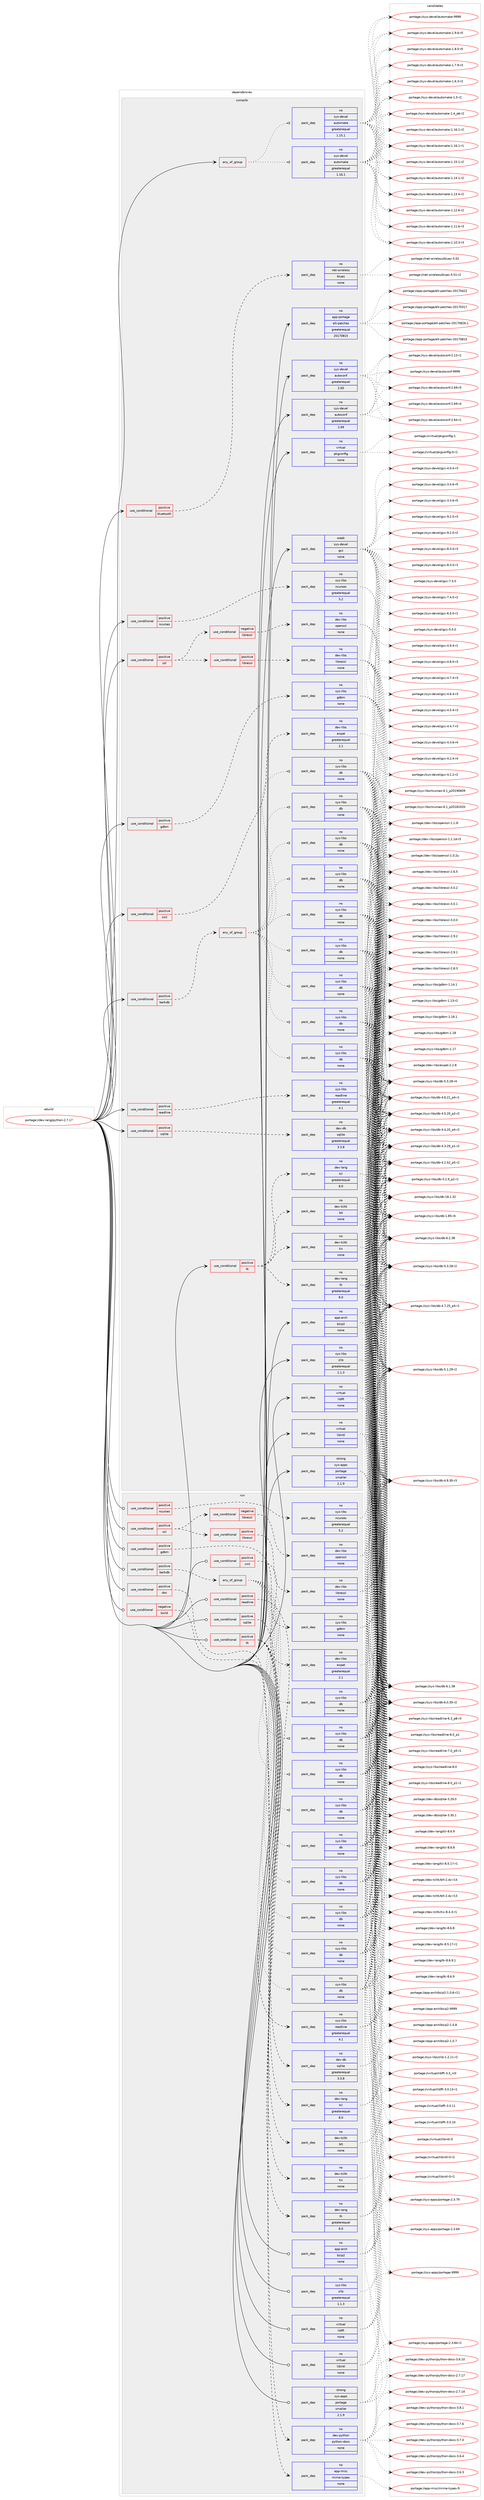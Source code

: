 digraph prolog {

# *************
# Graph options
# *************

newrank=true;
concentrate=true;
compound=true;
graph [rankdir=LR,fontname=Helvetica,fontsize=10,ranksep=1.5];#, ranksep=2.5, nodesep=0.2];
edge  [arrowhead=vee];
node  [fontname=Helvetica,fontsize=10];

# **********
# The ebuild
# **********

subgraph cluster_leftcol {
color=gray;
label=<<i>ebuild</i>>;
id [label="portage://dev-lang/python-2.7.17", color=red, width=4, href="../dev-lang/python-2.7.17.svg"];
}

# ****************
# The dependencies
# ****************

subgraph cluster_midcol {
color=gray;
label=<<i>dependencies</i>>;
subgraph cluster_compile {
fillcolor="#eeeeee";
style=filled;
label=<<i>compile</i>>;
subgraph any5216 {
dependency519227 [label=<<TABLE BORDER="0" CELLBORDER="1" CELLSPACING="0" CELLPADDING="4"><TR><TD CELLPADDING="10">any_of_group</TD></TR></TABLE>>, shape=none, color=red];subgraph pack386693 {
dependency519228 [label=<<TABLE BORDER="0" CELLBORDER="1" CELLSPACING="0" CELLPADDING="4" WIDTH="220"><TR><TD ROWSPAN="6" CELLPADDING="30">pack_dep</TD></TR><TR><TD WIDTH="110">no</TD></TR><TR><TD>sys-devel</TD></TR><TR><TD>automake</TD></TR><TR><TD>greaterequal</TD></TR><TR><TD>1.16.1</TD></TR></TABLE>>, shape=none, color=blue];
}
dependency519227:e -> dependency519228:w [weight=20,style="dotted",arrowhead="oinv"];
subgraph pack386694 {
dependency519229 [label=<<TABLE BORDER="0" CELLBORDER="1" CELLSPACING="0" CELLPADDING="4" WIDTH="220"><TR><TD ROWSPAN="6" CELLPADDING="30">pack_dep</TD></TR><TR><TD WIDTH="110">no</TD></TR><TR><TD>sys-devel</TD></TR><TR><TD>automake</TD></TR><TR><TD>greaterequal</TD></TR><TR><TD>1.15.1</TD></TR></TABLE>>, shape=none, color=blue];
}
dependency519227:e -> dependency519229:w [weight=20,style="dotted",arrowhead="oinv"];
}
id:e -> dependency519227:w [weight=20,style="solid",arrowhead="vee"];
subgraph cond127081 {
dependency519230 [label=<<TABLE BORDER="0" CELLBORDER="1" CELLSPACING="0" CELLPADDING="4"><TR><TD ROWSPAN="3" CELLPADDING="10">use_conditional</TD></TR><TR><TD>positive</TD></TR><TR><TD>berkdb</TD></TR></TABLE>>, shape=none, color=red];
subgraph any5217 {
dependency519231 [label=<<TABLE BORDER="0" CELLBORDER="1" CELLSPACING="0" CELLPADDING="4"><TR><TD CELLPADDING="10">any_of_group</TD></TR></TABLE>>, shape=none, color=red];subgraph pack386695 {
dependency519232 [label=<<TABLE BORDER="0" CELLBORDER="1" CELLSPACING="0" CELLPADDING="4" WIDTH="220"><TR><TD ROWSPAN="6" CELLPADDING="30">pack_dep</TD></TR><TR><TD WIDTH="110">no</TD></TR><TR><TD>sys-libs</TD></TR><TR><TD>db</TD></TR><TR><TD>none</TD></TR><TR><TD></TD></TR></TABLE>>, shape=none, color=blue];
}
dependency519231:e -> dependency519232:w [weight=20,style="dotted",arrowhead="oinv"];
subgraph pack386696 {
dependency519233 [label=<<TABLE BORDER="0" CELLBORDER="1" CELLSPACING="0" CELLPADDING="4" WIDTH="220"><TR><TD ROWSPAN="6" CELLPADDING="30">pack_dep</TD></TR><TR><TD WIDTH="110">no</TD></TR><TR><TD>sys-libs</TD></TR><TR><TD>db</TD></TR><TR><TD>none</TD></TR><TR><TD></TD></TR></TABLE>>, shape=none, color=blue];
}
dependency519231:e -> dependency519233:w [weight=20,style="dotted",arrowhead="oinv"];
subgraph pack386697 {
dependency519234 [label=<<TABLE BORDER="0" CELLBORDER="1" CELLSPACING="0" CELLPADDING="4" WIDTH="220"><TR><TD ROWSPAN="6" CELLPADDING="30">pack_dep</TD></TR><TR><TD WIDTH="110">no</TD></TR><TR><TD>sys-libs</TD></TR><TR><TD>db</TD></TR><TR><TD>none</TD></TR><TR><TD></TD></TR></TABLE>>, shape=none, color=blue];
}
dependency519231:e -> dependency519234:w [weight=20,style="dotted",arrowhead="oinv"];
subgraph pack386698 {
dependency519235 [label=<<TABLE BORDER="0" CELLBORDER="1" CELLSPACING="0" CELLPADDING="4" WIDTH="220"><TR><TD ROWSPAN="6" CELLPADDING="30">pack_dep</TD></TR><TR><TD WIDTH="110">no</TD></TR><TR><TD>sys-libs</TD></TR><TR><TD>db</TD></TR><TR><TD>none</TD></TR><TR><TD></TD></TR></TABLE>>, shape=none, color=blue];
}
dependency519231:e -> dependency519235:w [weight=20,style="dotted",arrowhead="oinv"];
subgraph pack386699 {
dependency519236 [label=<<TABLE BORDER="0" CELLBORDER="1" CELLSPACING="0" CELLPADDING="4" WIDTH="220"><TR><TD ROWSPAN="6" CELLPADDING="30">pack_dep</TD></TR><TR><TD WIDTH="110">no</TD></TR><TR><TD>sys-libs</TD></TR><TR><TD>db</TD></TR><TR><TD>none</TD></TR><TR><TD></TD></TR></TABLE>>, shape=none, color=blue];
}
dependency519231:e -> dependency519236:w [weight=20,style="dotted",arrowhead="oinv"];
subgraph pack386700 {
dependency519237 [label=<<TABLE BORDER="0" CELLBORDER="1" CELLSPACING="0" CELLPADDING="4" WIDTH="220"><TR><TD ROWSPAN="6" CELLPADDING="30">pack_dep</TD></TR><TR><TD WIDTH="110">no</TD></TR><TR><TD>sys-libs</TD></TR><TR><TD>db</TD></TR><TR><TD>none</TD></TR><TR><TD></TD></TR></TABLE>>, shape=none, color=blue];
}
dependency519231:e -> dependency519237:w [weight=20,style="dotted",arrowhead="oinv"];
subgraph pack386701 {
dependency519238 [label=<<TABLE BORDER="0" CELLBORDER="1" CELLSPACING="0" CELLPADDING="4" WIDTH="220"><TR><TD ROWSPAN="6" CELLPADDING="30">pack_dep</TD></TR><TR><TD WIDTH="110">no</TD></TR><TR><TD>sys-libs</TD></TR><TR><TD>db</TD></TR><TR><TD>none</TD></TR><TR><TD></TD></TR></TABLE>>, shape=none, color=blue];
}
dependency519231:e -> dependency519238:w [weight=20,style="dotted",arrowhead="oinv"];
subgraph pack386702 {
dependency519239 [label=<<TABLE BORDER="0" CELLBORDER="1" CELLSPACING="0" CELLPADDING="4" WIDTH="220"><TR><TD ROWSPAN="6" CELLPADDING="30">pack_dep</TD></TR><TR><TD WIDTH="110">no</TD></TR><TR><TD>sys-libs</TD></TR><TR><TD>db</TD></TR><TR><TD>none</TD></TR><TR><TD></TD></TR></TABLE>>, shape=none, color=blue];
}
dependency519231:e -> dependency519239:w [weight=20,style="dotted",arrowhead="oinv"];
subgraph pack386703 {
dependency519240 [label=<<TABLE BORDER="0" CELLBORDER="1" CELLSPACING="0" CELLPADDING="4" WIDTH="220"><TR><TD ROWSPAN="6" CELLPADDING="30">pack_dep</TD></TR><TR><TD WIDTH="110">no</TD></TR><TR><TD>sys-libs</TD></TR><TR><TD>db</TD></TR><TR><TD>none</TD></TR><TR><TD></TD></TR></TABLE>>, shape=none, color=blue];
}
dependency519231:e -> dependency519240:w [weight=20,style="dotted",arrowhead="oinv"];
}
dependency519230:e -> dependency519231:w [weight=20,style="dashed",arrowhead="vee"];
}
id:e -> dependency519230:w [weight=20,style="solid",arrowhead="vee"];
subgraph cond127082 {
dependency519241 [label=<<TABLE BORDER="0" CELLBORDER="1" CELLSPACING="0" CELLPADDING="4"><TR><TD ROWSPAN="3" CELLPADDING="10">use_conditional</TD></TR><TR><TD>positive</TD></TR><TR><TD>bluetooth</TD></TR></TABLE>>, shape=none, color=red];
subgraph pack386704 {
dependency519242 [label=<<TABLE BORDER="0" CELLBORDER="1" CELLSPACING="0" CELLPADDING="4" WIDTH="220"><TR><TD ROWSPAN="6" CELLPADDING="30">pack_dep</TD></TR><TR><TD WIDTH="110">no</TD></TR><TR><TD>net-wireless</TD></TR><TR><TD>bluez</TD></TR><TR><TD>none</TD></TR><TR><TD></TD></TR></TABLE>>, shape=none, color=blue];
}
dependency519241:e -> dependency519242:w [weight=20,style="dashed",arrowhead="vee"];
}
id:e -> dependency519241:w [weight=20,style="solid",arrowhead="vee"];
subgraph cond127083 {
dependency519243 [label=<<TABLE BORDER="0" CELLBORDER="1" CELLSPACING="0" CELLPADDING="4"><TR><TD ROWSPAN="3" CELLPADDING="10">use_conditional</TD></TR><TR><TD>positive</TD></TR><TR><TD>gdbm</TD></TR></TABLE>>, shape=none, color=red];
subgraph pack386705 {
dependency519244 [label=<<TABLE BORDER="0" CELLBORDER="1" CELLSPACING="0" CELLPADDING="4" WIDTH="220"><TR><TD ROWSPAN="6" CELLPADDING="30">pack_dep</TD></TR><TR><TD WIDTH="110">no</TD></TR><TR><TD>sys-libs</TD></TR><TR><TD>gdbm</TD></TR><TR><TD>none</TD></TR><TR><TD></TD></TR></TABLE>>, shape=none, color=blue];
}
dependency519243:e -> dependency519244:w [weight=20,style="dashed",arrowhead="vee"];
}
id:e -> dependency519243:w [weight=20,style="solid",arrowhead="vee"];
subgraph cond127084 {
dependency519245 [label=<<TABLE BORDER="0" CELLBORDER="1" CELLSPACING="0" CELLPADDING="4"><TR><TD ROWSPAN="3" CELLPADDING="10">use_conditional</TD></TR><TR><TD>positive</TD></TR><TR><TD>ncurses</TD></TR></TABLE>>, shape=none, color=red];
subgraph pack386706 {
dependency519246 [label=<<TABLE BORDER="0" CELLBORDER="1" CELLSPACING="0" CELLPADDING="4" WIDTH="220"><TR><TD ROWSPAN="6" CELLPADDING="30">pack_dep</TD></TR><TR><TD WIDTH="110">no</TD></TR><TR><TD>sys-libs</TD></TR><TR><TD>ncurses</TD></TR><TR><TD>greaterequal</TD></TR><TR><TD>5.2</TD></TR></TABLE>>, shape=none, color=blue];
}
dependency519245:e -> dependency519246:w [weight=20,style="dashed",arrowhead="vee"];
}
id:e -> dependency519245:w [weight=20,style="solid",arrowhead="vee"];
subgraph cond127085 {
dependency519247 [label=<<TABLE BORDER="0" CELLBORDER="1" CELLSPACING="0" CELLPADDING="4"><TR><TD ROWSPAN="3" CELLPADDING="10">use_conditional</TD></TR><TR><TD>positive</TD></TR><TR><TD>readline</TD></TR></TABLE>>, shape=none, color=red];
subgraph pack386707 {
dependency519248 [label=<<TABLE BORDER="0" CELLBORDER="1" CELLSPACING="0" CELLPADDING="4" WIDTH="220"><TR><TD ROWSPAN="6" CELLPADDING="30">pack_dep</TD></TR><TR><TD WIDTH="110">no</TD></TR><TR><TD>sys-libs</TD></TR><TR><TD>readline</TD></TR><TR><TD>greaterequal</TD></TR><TR><TD>4.1</TD></TR></TABLE>>, shape=none, color=blue];
}
dependency519247:e -> dependency519248:w [weight=20,style="dashed",arrowhead="vee"];
}
id:e -> dependency519247:w [weight=20,style="solid",arrowhead="vee"];
subgraph cond127086 {
dependency519249 [label=<<TABLE BORDER="0" CELLBORDER="1" CELLSPACING="0" CELLPADDING="4"><TR><TD ROWSPAN="3" CELLPADDING="10">use_conditional</TD></TR><TR><TD>positive</TD></TR><TR><TD>sqlite</TD></TR></TABLE>>, shape=none, color=red];
subgraph pack386708 {
dependency519250 [label=<<TABLE BORDER="0" CELLBORDER="1" CELLSPACING="0" CELLPADDING="4" WIDTH="220"><TR><TD ROWSPAN="6" CELLPADDING="30">pack_dep</TD></TR><TR><TD WIDTH="110">no</TD></TR><TR><TD>dev-db</TD></TR><TR><TD>sqlite</TD></TR><TR><TD>greaterequal</TD></TR><TR><TD>3.3.8</TD></TR></TABLE>>, shape=none, color=blue];
}
dependency519249:e -> dependency519250:w [weight=20,style="dashed",arrowhead="vee"];
}
id:e -> dependency519249:w [weight=20,style="solid",arrowhead="vee"];
subgraph cond127087 {
dependency519251 [label=<<TABLE BORDER="0" CELLBORDER="1" CELLSPACING="0" CELLPADDING="4"><TR><TD ROWSPAN="3" CELLPADDING="10">use_conditional</TD></TR><TR><TD>positive</TD></TR><TR><TD>ssl</TD></TR></TABLE>>, shape=none, color=red];
subgraph cond127088 {
dependency519252 [label=<<TABLE BORDER="0" CELLBORDER="1" CELLSPACING="0" CELLPADDING="4"><TR><TD ROWSPAN="3" CELLPADDING="10">use_conditional</TD></TR><TR><TD>negative</TD></TR><TR><TD>libressl</TD></TR></TABLE>>, shape=none, color=red];
subgraph pack386709 {
dependency519253 [label=<<TABLE BORDER="0" CELLBORDER="1" CELLSPACING="0" CELLPADDING="4" WIDTH="220"><TR><TD ROWSPAN="6" CELLPADDING="30">pack_dep</TD></TR><TR><TD WIDTH="110">no</TD></TR><TR><TD>dev-libs</TD></TR><TR><TD>openssl</TD></TR><TR><TD>none</TD></TR><TR><TD></TD></TR></TABLE>>, shape=none, color=blue];
}
dependency519252:e -> dependency519253:w [weight=20,style="dashed",arrowhead="vee"];
}
dependency519251:e -> dependency519252:w [weight=20,style="dashed",arrowhead="vee"];
subgraph cond127089 {
dependency519254 [label=<<TABLE BORDER="0" CELLBORDER="1" CELLSPACING="0" CELLPADDING="4"><TR><TD ROWSPAN="3" CELLPADDING="10">use_conditional</TD></TR><TR><TD>positive</TD></TR><TR><TD>libressl</TD></TR></TABLE>>, shape=none, color=red];
subgraph pack386710 {
dependency519255 [label=<<TABLE BORDER="0" CELLBORDER="1" CELLSPACING="0" CELLPADDING="4" WIDTH="220"><TR><TD ROWSPAN="6" CELLPADDING="30">pack_dep</TD></TR><TR><TD WIDTH="110">no</TD></TR><TR><TD>dev-libs</TD></TR><TR><TD>libressl</TD></TR><TR><TD>none</TD></TR><TR><TD></TD></TR></TABLE>>, shape=none, color=blue];
}
dependency519254:e -> dependency519255:w [weight=20,style="dashed",arrowhead="vee"];
}
dependency519251:e -> dependency519254:w [weight=20,style="dashed",arrowhead="vee"];
}
id:e -> dependency519251:w [weight=20,style="solid",arrowhead="vee"];
subgraph cond127090 {
dependency519256 [label=<<TABLE BORDER="0" CELLBORDER="1" CELLSPACING="0" CELLPADDING="4"><TR><TD ROWSPAN="3" CELLPADDING="10">use_conditional</TD></TR><TR><TD>positive</TD></TR><TR><TD>tk</TD></TR></TABLE>>, shape=none, color=red];
subgraph pack386711 {
dependency519257 [label=<<TABLE BORDER="0" CELLBORDER="1" CELLSPACING="0" CELLPADDING="4" WIDTH="220"><TR><TD ROWSPAN="6" CELLPADDING="30">pack_dep</TD></TR><TR><TD WIDTH="110">no</TD></TR><TR><TD>dev-lang</TD></TR><TR><TD>tcl</TD></TR><TR><TD>greaterequal</TD></TR><TR><TD>8.0</TD></TR></TABLE>>, shape=none, color=blue];
}
dependency519256:e -> dependency519257:w [weight=20,style="dashed",arrowhead="vee"];
subgraph pack386712 {
dependency519258 [label=<<TABLE BORDER="0" CELLBORDER="1" CELLSPACING="0" CELLPADDING="4" WIDTH="220"><TR><TD ROWSPAN="6" CELLPADDING="30">pack_dep</TD></TR><TR><TD WIDTH="110">no</TD></TR><TR><TD>dev-lang</TD></TR><TR><TD>tk</TD></TR><TR><TD>greaterequal</TD></TR><TR><TD>8.0</TD></TR></TABLE>>, shape=none, color=blue];
}
dependency519256:e -> dependency519258:w [weight=20,style="dashed",arrowhead="vee"];
subgraph pack386713 {
dependency519259 [label=<<TABLE BORDER="0" CELLBORDER="1" CELLSPACING="0" CELLPADDING="4" WIDTH="220"><TR><TD ROWSPAN="6" CELLPADDING="30">pack_dep</TD></TR><TR><TD WIDTH="110">no</TD></TR><TR><TD>dev-tcltk</TD></TR><TR><TD>blt</TD></TR><TR><TD>none</TD></TR><TR><TD></TD></TR></TABLE>>, shape=none, color=blue];
}
dependency519256:e -> dependency519259:w [weight=20,style="dashed",arrowhead="vee"];
subgraph pack386714 {
dependency519260 [label=<<TABLE BORDER="0" CELLBORDER="1" CELLSPACING="0" CELLPADDING="4" WIDTH="220"><TR><TD ROWSPAN="6" CELLPADDING="30">pack_dep</TD></TR><TR><TD WIDTH="110">no</TD></TR><TR><TD>dev-tcltk</TD></TR><TR><TD>tix</TD></TR><TR><TD>none</TD></TR><TR><TD></TD></TR></TABLE>>, shape=none, color=blue];
}
dependency519256:e -> dependency519260:w [weight=20,style="dashed",arrowhead="vee"];
}
id:e -> dependency519256:w [weight=20,style="solid",arrowhead="vee"];
subgraph cond127091 {
dependency519261 [label=<<TABLE BORDER="0" CELLBORDER="1" CELLSPACING="0" CELLPADDING="4"><TR><TD ROWSPAN="3" CELLPADDING="10">use_conditional</TD></TR><TR><TD>positive</TD></TR><TR><TD>xml</TD></TR></TABLE>>, shape=none, color=red];
subgraph pack386715 {
dependency519262 [label=<<TABLE BORDER="0" CELLBORDER="1" CELLSPACING="0" CELLPADDING="4" WIDTH="220"><TR><TD ROWSPAN="6" CELLPADDING="30">pack_dep</TD></TR><TR><TD WIDTH="110">no</TD></TR><TR><TD>dev-libs</TD></TR><TR><TD>expat</TD></TR><TR><TD>greaterequal</TD></TR><TR><TD>2.1</TD></TR></TABLE>>, shape=none, color=blue];
}
dependency519261:e -> dependency519262:w [weight=20,style="dashed",arrowhead="vee"];
}
id:e -> dependency519261:w [weight=20,style="solid",arrowhead="vee"];
subgraph pack386716 {
dependency519263 [label=<<TABLE BORDER="0" CELLBORDER="1" CELLSPACING="0" CELLPADDING="4" WIDTH="220"><TR><TD ROWSPAN="6" CELLPADDING="30">pack_dep</TD></TR><TR><TD WIDTH="110">no</TD></TR><TR><TD>app-arch</TD></TR><TR><TD>bzip2</TD></TR><TR><TD>none</TD></TR><TR><TD></TD></TR></TABLE>>, shape=none, color=blue];
}
id:e -> dependency519263:w [weight=20,style="solid",arrowhead="vee"];
subgraph pack386717 {
dependency519264 [label=<<TABLE BORDER="0" CELLBORDER="1" CELLSPACING="0" CELLPADDING="4" WIDTH="220"><TR><TD ROWSPAN="6" CELLPADDING="30">pack_dep</TD></TR><TR><TD WIDTH="110">no</TD></TR><TR><TD>app-portage</TD></TR><TR><TD>elt-patches</TD></TR><TR><TD>greaterequal</TD></TR><TR><TD>20170815</TD></TR></TABLE>>, shape=none, color=blue];
}
id:e -> dependency519264:w [weight=20,style="solid",arrowhead="vee"];
subgraph pack386718 {
dependency519265 [label=<<TABLE BORDER="0" CELLBORDER="1" CELLSPACING="0" CELLPADDING="4" WIDTH="220"><TR><TD ROWSPAN="6" CELLPADDING="30">pack_dep</TD></TR><TR><TD WIDTH="110">no</TD></TR><TR><TD>sys-devel</TD></TR><TR><TD>autoconf</TD></TR><TR><TD>greaterequal</TD></TR><TR><TD>2.65</TD></TR></TABLE>>, shape=none, color=blue];
}
id:e -> dependency519265:w [weight=20,style="solid",arrowhead="vee"];
subgraph pack386719 {
dependency519266 [label=<<TABLE BORDER="0" CELLBORDER="1" CELLSPACING="0" CELLPADDING="4" WIDTH="220"><TR><TD ROWSPAN="6" CELLPADDING="30">pack_dep</TD></TR><TR><TD WIDTH="110">no</TD></TR><TR><TD>sys-devel</TD></TR><TR><TD>autoconf</TD></TR><TR><TD>greaterequal</TD></TR><TR><TD>2.69</TD></TR></TABLE>>, shape=none, color=blue];
}
id:e -> dependency519266:w [weight=20,style="solid",arrowhead="vee"];
subgraph pack386720 {
dependency519267 [label=<<TABLE BORDER="0" CELLBORDER="1" CELLSPACING="0" CELLPADDING="4" WIDTH="220"><TR><TD ROWSPAN="6" CELLPADDING="30">pack_dep</TD></TR><TR><TD WIDTH="110">no</TD></TR><TR><TD>sys-libs</TD></TR><TR><TD>zlib</TD></TR><TR><TD>greaterequal</TD></TR><TR><TD>1.1.3</TD></TR></TABLE>>, shape=none, color=blue];
}
id:e -> dependency519267:w [weight=20,style="solid",arrowhead="vee"];
subgraph pack386721 {
dependency519268 [label=<<TABLE BORDER="0" CELLBORDER="1" CELLSPACING="0" CELLPADDING="4" WIDTH="220"><TR><TD ROWSPAN="6" CELLPADDING="30">pack_dep</TD></TR><TR><TD WIDTH="110">no</TD></TR><TR><TD>virtual</TD></TR><TR><TD>libffi</TD></TR><TR><TD>none</TD></TR><TR><TD></TD></TR></TABLE>>, shape=none, color=blue];
}
id:e -> dependency519268:w [weight=20,style="solid",arrowhead="vee"];
subgraph pack386722 {
dependency519269 [label=<<TABLE BORDER="0" CELLBORDER="1" CELLSPACING="0" CELLPADDING="4" WIDTH="220"><TR><TD ROWSPAN="6" CELLPADDING="30">pack_dep</TD></TR><TR><TD WIDTH="110">no</TD></TR><TR><TD>virtual</TD></TR><TR><TD>libintl</TD></TR><TR><TD>none</TD></TR><TR><TD></TD></TR></TABLE>>, shape=none, color=blue];
}
id:e -> dependency519269:w [weight=20,style="solid",arrowhead="vee"];
subgraph pack386723 {
dependency519270 [label=<<TABLE BORDER="0" CELLBORDER="1" CELLSPACING="0" CELLPADDING="4" WIDTH="220"><TR><TD ROWSPAN="6" CELLPADDING="30">pack_dep</TD></TR><TR><TD WIDTH="110">no</TD></TR><TR><TD>virtual</TD></TR><TR><TD>pkgconfig</TD></TR><TR><TD>none</TD></TR><TR><TD></TD></TR></TABLE>>, shape=none, color=blue];
}
id:e -> dependency519270:w [weight=20,style="solid",arrowhead="vee"];
subgraph pack386724 {
dependency519271 [label=<<TABLE BORDER="0" CELLBORDER="1" CELLSPACING="0" CELLPADDING="4" WIDTH="220"><TR><TD ROWSPAN="6" CELLPADDING="30">pack_dep</TD></TR><TR><TD WIDTH="110">strong</TD></TR><TR><TD>sys-apps</TD></TR><TR><TD>portage</TD></TR><TR><TD>smaller</TD></TR><TR><TD>2.1.9</TD></TR></TABLE>>, shape=none, color=blue];
}
id:e -> dependency519271:w [weight=20,style="solid",arrowhead="vee"];
subgraph pack386725 {
dependency519272 [label=<<TABLE BORDER="0" CELLBORDER="1" CELLSPACING="0" CELLPADDING="4" WIDTH="220"><TR><TD ROWSPAN="6" CELLPADDING="30">pack_dep</TD></TR><TR><TD WIDTH="110">weak</TD></TR><TR><TD>sys-devel</TD></TR><TR><TD>gcc</TD></TR><TR><TD>none</TD></TR><TR><TD></TD></TR></TABLE>>, shape=none, color=blue];
}
id:e -> dependency519272:w [weight=20,style="solid",arrowhead="vee"];
}
subgraph cluster_compileandrun {
fillcolor="#eeeeee";
style=filled;
label=<<i>compile and run</i>>;
}
subgraph cluster_run {
fillcolor="#eeeeee";
style=filled;
label=<<i>run</i>>;
subgraph cond127092 {
dependency519273 [label=<<TABLE BORDER="0" CELLBORDER="1" CELLSPACING="0" CELLPADDING="4"><TR><TD ROWSPAN="3" CELLPADDING="10">use_conditional</TD></TR><TR><TD>negative</TD></TR><TR><TD>build</TD></TR></TABLE>>, shape=none, color=red];
subgraph pack386726 {
dependency519274 [label=<<TABLE BORDER="0" CELLBORDER="1" CELLSPACING="0" CELLPADDING="4" WIDTH="220"><TR><TD ROWSPAN="6" CELLPADDING="30">pack_dep</TD></TR><TR><TD WIDTH="110">no</TD></TR><TR><TD>app-misc</TD></TR><TR><TD>mime-types</TD></TR><TR><TD>none</TD></TR><TR><TD></TD></TR></TABLE>>, shape=none, color=blue];
}
dependency519273:e -> dependency519274:w [weight=20,style="dashed",arrowhead="vee"];
}
id:e -> dependency519273:w [weight=20,style="solid",arrowhead="odot"];
subgraph cond127093 {
dependency519275 [label=<<TABLE BORDER="0" CELLBORDER="1" CELLSPACING="0" CELLPADDING="4"><TR><TD ROWSPAN="3" CELLPADDING="10">use_conditional</TD></TR><TR><TD>positive</TD></TR><TR><TD>berkdb</TD></TR></TABLE>>, shape=none, color=red];
subgraph any5218 {
dependency519276 [label=<<TABLE BORDER="0" CELLBORDER="1" CELLSPACING="0" CELLPADDING="4"><TR><TD CELLPADDING="10">any_of_group</TD></TR></TABLE>>, shape=none, color=red];subgraph pack386727 {
dependency519277 [label=<<TABLE BORDER="0" CELLBORDER="1" CELLSPACING="0" CELLPADDING="4" WIDTH="220"><TR><TD ROWSPAN="6" CELLPADDING="30">pack_dep</TD></TR><TR><TD WIDTH="110">no</TD></TR><TR><TD>sys-libs</TD></TR><TR><TD>db</TD></TR><TR><TD>none</TD></TR><TR><TD></TD></TR></TABLE>>, shape=none, color=blue];
}
dependency519276:e -> dependency519277:w [weight=20,style="dotted",arrowhead="oinv"];
subgraph pack386728 {
dependency519278 [label=<<TABLE BORDER="0" CELLBORDER="1" CELLSPACING="0" CELLPADDING="4" WIDTH="220"><TR><TD ROWSPAN="6" CELLPADDING="30">pack_dep</TD></TR><TR><TD WIDTH="110">no</TD></TR><TR><TD>sys-libs</TD></TR><TR><TD>db</TD></TR><TR><TD>none</TD></TR><TR><TD></TD></TR></TABLE>>, shape=none, color=blue];
}
dependency519276:e -> dependency519278:w [weight=20,style="dotted",arrowhead="oinv"];
subgraph pack386729 {
dependency519279 [label=<<TABLE BORDER="0" CELLBORDER="1" CELLSPACING="0" CELLPADDING="4" WIDTH="220"><TR><TD ROWSPAN="6" CELLPADDING="30">pack_dep</TD></TR><TR><TD WIDTH="110">no</TD></TR><TR><TD>sys-libs</TD></TR><TR><TD>db</TD></TR><TR><TD>none</TD></TR><TR><TD></TD></TR></TABLE>>, shape=none, color=blue];
}
dependency519276:e -> dependency519279:w [weight=20,style="dotted",arrowhead="oinv"];
subgraph pack386730 {
dependency519280 [label=<<TABLE BORDER="0" CELLBORDER="1" CELLSPACING="0" CELLPADDING="4" WIDTH="220"><TR><TD ROWSPAN="6" CELLPADDING="30">pack_dep</TD></TR><TR><TD WIDTH="110">no</TD></TR><TR><TD>sys-libs</TD></TR><TR><TD>db</TD></TR><TR><TD>none</TD></TR><TR><TD></TD></TR></TABLE>>, shape=none, color=blue];
}
dependency519276:e -> dependency519280:w [weight=20,style="dotted",arrowhead="oinv"];
subgraph pack386731 {
dependency519281 [label=<<TABLE BORDER="0" CELLBORDER="1" CELLSPACING="0" CELLPADDING="4" WIDTH="220"><TR><TD ROWSPAN="6" CELLPADDING="30">pack_dep</TD></TR><TR><TD WIDTH="110">no</TD></TR><TR><TD>sys-libs</TD></TR><TR><TD>db</TD></TR><TR><TD>none</TD></TR><TR><TD></TD></TR></TABLE>>, shape=none, color=blue];
}
dependency519276:e -> dependency519281:w [weight=20,style="dotted",arrowhead="oinv"];
subgraph pack386732 {
dependency519282 [label=<<TABLE BORDER="0" CELLBORDER="1" CELLSPACING="0" CELLPADDING="4" WIDTH="220"><TR><TD ROWSPAN="6" CELLPADDING="30">pack_dep</TD></TR><TR><TD WIDTH="110">no</TD></TR><TR><TD>sys-libs</TD></TR><TR><TD>db</TD></TR><TR><TD>none</TD></TR><TR><TD></TD></TR></TABLE>>, shape=none, color=blue];
}
dependency519276:e -> dependency519282:w [weight=20,style="dotted",arrowhead="oinv"];
subgraph pack386733 {
dependency519283 [label=<<TABLE BORDER="0" CELLBORDER="1" CELLSPACING="0" CELLPADDING="4" WIDTH="220"><TR><TD ROWSPAN="6" CELLPADDING="30">pack_dep</TD></TR><TR><TD WIDTH="110">no</TD></TR><TR><TD>sys-libs</TD></TR><TR><TD>db</TD></TR><TR><TD>none</TD></TR><TR><TD></TD></TR></TABLE>>, shape=none, color=blue];
}
dependency519276:e -> dependency519283:w [weight=20,style="dotted",arrowhead="oinv"];
subgraph pack386734 {
dependency519284 [label=<<TABLE BORDER="0" CELLBORDER="1" CELLSPACING="0" CELLPADDING="4" WIDTH="220"><TR><TD ROWSPAN="6" CELLPADDING="30">pack_dep</TD></TR><TR><TD WIDTH="110">no</TD></TR><TR><TD>sys-libs</TD></TR><TR><TD>db</TD></TR><TR><TD>none</TD></TR><TR><TD></TD></TR></TABLE>>, shape=none, color=blue];
}
dependency519276:e -> dependency519284:w [weight=20,style="dotted",arrowhead="oinv"];
subgraph pack386735 {
dependency519285 [label=<<TABLE BORDER="0" CELLBORDER="1" CELLSPACING="0" CELLPADDING="4" WIDTH="220"><TR><TD ROWSPAN="6" CELLPADDING="30">pack_dep</TD></TR><TR><TD WIDTH="110">no</TD></TR><TR><TD>sys-libs</TD></TR><TR><TD>db</TD></TR><TR><TD>none</TD></TR><TR><TD></TD></TR></TABLE>>, shape=none, color=blue];
}
dependency519276:e -> dependency519285:w [weight=20,style="dotted",arrowhead="oinv"];
}
dependency519275:e -> dependency519276:w [weight=20,style="dashed",arrowhead="vee"];
}
id:e -> dependency519275:w [weight=20,style="solid",arrowhead="odot"];
subgraph cond127094 {
dependency519286 [label=<<TABLE BORDER="0" CELLBORDER="1" CELLSPACING="0" CELLPADDING="4"><TR><TD ROWSPAN="3" CELLPADDING="10">use_conditional</TD></TR><TR><TD>positive</TD></TR><TR><TD>doc</TD></TR></TABLE>>, shape=none, color=red];
subgraph pack386736 {
dependency519287 [label=<<TABLE BORDER="0" CELLBORDER="1" CELLSPACING="0" CELLPADDING="4" WIDTH="220"><TR><TD ROWSPAN="6" CELLPADDING="30">pack_dep</TD></TR><TR><TD WIDTH="110">no</TD></TR><TR><TD>dev-python</TD></TR><TR><TD>python-docs</TD></TR><TR><TD>none</TD></TR><TR><TD></TD></TR></TABLE>>, shape=none, color=blue];
}
dependency519286:e -> dependency519287:w [weight=20,style="dashed",arrowhead="vee"];
}
id:e -> dependency519286:w [weight=20,style="solid",arrowhead="odot"];
subgraph cond127095 {
dependency519288 [label=<<TABLE BORDER="0" CELLBORDER="1" CELLSPACING="0" CELLPADDING="4"><TR><TD ROWSPAN="3" CELLPADDING="10">use_conditional</TD></TR><TR><TD>positive</TD></TR><TR><TD>gdbm</TD></TR></TABLE>>, shape=none, color=red];
subgraph pack386737 {
dependency519289 [label=<<TABLE BORDER="0" CELLBORDER="1" CELLSPACING="0" CELLPADDING="4" WIDTH="220"><TR><TD ROWSPAN="6" CELLPADDING="30">pack_dep</TD></TR><TR><TD WIDTH="110">no</TD></TR><TR><TD>sys-libs</TD></TR><TR><TD>gdbm</TD></TR><TR><TD>none</TD></TR><TR><TD></TD></TR></TABLE>>, shape=none, color=blue];
}
dependency519288:e -> dependency519289:w [weight=20,style="dashed",arrowhead="vee"];
}
id:e -> dependency519288:w [weight=20,style="solid",arrowhead="odot"];
subgraph cond127096 {
dependency519290 [label=<<TABLE BORDER="0" CELLBORDER="1" CELLSPACING="0" CELLPADDING="4"><TR><TD ROWSPAN="3" CELLPADDING="10">use_conditional</TD></TR><TR><TD>positive</TD></TR><TR><TD>ncurses</TD></TR></TABLE>>, shape=none, color=red];
subgraph pack386738 {
dependency519291 [label=<<TABLE BORDER="0" CELLBORDER="1" CELLSPACING="0" CELLPADDING="4" WIDTH="220"><TR><TD ROWSPAN="6" CELLPADDING="30">pack_dep</TD></TR><TR><TD WIDTH="110">no</TD></TR><TR><TD>sys-libs</TD></TR><TR><TD>ncurses</TD></TR><TR><TD>greaterequal</TD></TR><TR><TD>5.2</TD></TR></TABLE>>, shape=none, color=blue];
}
dependency519290:e -> dependency519291:w [weight=20,style="dashed",arrowhead="vee"];
}
id:e -> dependency519290:w [weight=20,style="solid",arrowhead="odot"];
subgraph cond127097 {
dependency519292 [label=<<TABLE BORDER="0" CELLBORDER="1" CELLSPACING="0" CELLPADDING="4"><TR><TD ROWSPAN="3" CELLPADDING="10">use_conditional</TD></TR><TR><TD>positive</TD></TR><TR><TD>readline</TD></TR></TABLE>>, shape=none, color=red];
subgraph pack386739 {
dependency519293 [label=<<TABLE BORDER="0" CELLBORDER="1" CELLSPACING="0" CELLPADDING="4" WIDTH="220"><TR><TD ROWSPAN="6" CELLPADDING="30">pack_dep</TD></TR><TR><TD WIDTH="110">no</TD></TR><TR><TD>sys-libs</TD></TR><TR><TD>readline</TD></TR><TR><TD>greaterequal</TD></TR><TR><TD>4.1</TD></TR></TABLE>>, shape=none, color=blue];
}
dependency519292:e -> dependency519293:w [weight=20,style="dashed",arrowhead="vee"];
}
id:e -> dependency519292:w [weight=20,style="solid",arrowhead="odot"];
subgraph cond127098 {
dependency519294 [label=<<TABLE BORDER="0" CELLBORDER="1" CELLSPACING="0" CELLPADDING="4"><TR><TD ROWSPAN="3" CELLPADDING="10">use_conditional</TD></TR><TR><TD>positive</TD></TR><TR><TD>sqlite</TD></TR></TABLE>>, shape=none, color=red];
subgraph pack386740 {
dependency519295 [label=<<TABLE BORDER="0" CELLBORDER="1" CELLSPACING="0" CELLPADDING="4" WIDTH="220"><TR><TD ROWSPAN="6" CELLPADDING="30">pack_dep</TD></TR><TR><TD WIDTH="110">no</TD></TR><TR><TD>dev-db</TD></TR><TR><TD>sqlite</TD></TR><TR><TD>greaterequal</TD></TR><TR><TD>3.3.8</TD></TR></TABLE>>, shape=none, color=blue];
}
dependency519294:e -> dependency519295:w [weight=20,style="dashed",arrowhead="vee"];
}
id:e -> dependency519294:w [weight=20,style="solid",arrowhead="odot"];
subgraph cond127099 {
dependency519296 [label=<<TABLE BORDER="0" CELLBORDER="1" CELLSPACING="0" CELLPADDING="4"><TR><TD ROWSPAN="3" CELLPADDING="10">use_conditional</TD></TR><TR><TD>positive</TD></TR><TR><TD>ssl</TD></TR></TABLE>>, shape=none, color=red];
subgraph cond127100 {
dependency519297 [label=<<TABLE BORDER="0" CELLBORDER="1" CELLSPACING="0" CELLPADDING="4"><TR><TD ROWSPAN="3" CELLPADDING="10">use_conditional</TD></TR><TR><TD>negative</TD></TR><TR><TD>libressl</TD></TR></TABLE>>, shape=none, color=red];
subgraph pack386741 {
dependency519298 [label=<<TABLE BORDER="0" CELLBORDER="1" CELLSPACING="0" CELLPADDING="4" WIDTH="220"><TR><TD ROWSPAN="6" CELLPADDING="30">pack_dep</TD></TR><TR><TD WIDTH="110">no</TD></TR><TR><TD>dev-libs</TD></TR><TR><TD>openssl</TD></TR><TR><TD>none</TD></TR><TR><TD></TD></TR></TABLE>>, shape=none, color=blue];
}
dependency519297:e -> dependency519298:w [weight=20,style="dashed",arrowhead="vee"];
}
dependency519296:e -> dependency519297:w [weight=20,style="dashed",arrowhead="vee"];
subgraph cond127101 {
dependency519299 [label=<<TABLE BORDER="0" CELLBORDER="1" CELLSPACING="0" CELLPADDING="4"><TR><TD ROWSPAN="3" CELLPADDING="10">use_conditional</TD></TR><TR><TD>positive</TD></TR><TR><TD>libressl</TD></TR></TABLE>>, shape=none, color=red];
subgraph pack386742 {
dependency519300 [label=<<TABLE BORDER="0" CELLBORDER="1" CELLSPACING="0" CELLPADDING="4" WIDTH="220"><TR><TD ROWSPAN="6" CELLPADDING="30">pack_dep</TD></TR><TR><TD WIDTH="110">no</TD></TR><TR><TD>dev-libs</TD></TR><TR><TD>libressl</TD></TR><TR><TD>none</TD></TR><TR><TD></TD></TR></TABLE>>, shape=none, color=blue];
}
dependency519299:e -> dependency519300:w [weight=20,style="dashed",arrowhead="vee"];
}
dependency519296:e -> dependency519299:w [weight=20,style="dashed",arrowhead="vee"];
}
id:e -> dependency519296:w [weight=20,style="solid",arrowhead="odot"];
subgraph cond127102 {
dependency519301 [label=<<TABLE BORDER="0" CELLBORDER="1" CELLSPACING="0" CELLPADDING="4"><TR><TD ROWSPAN="3" CELLPADDING="10">use_conditional</TD></TR><TR><TD>positive</TD></TR><TR><TD>tk</TD></TR></TABLE>>, shape=none, color=red];
subgraph pack386743 {
dependency519302 [label=<<TABLE BORDER="0" CELLBORDER="1" CELLSPACING="0" CELLPADDING="4" WIDTH="220"><TR><TD ROWSPAN="6" CELLPADDING="30">pack_dep</TD></TR><TR><TD WIDTH="110">no</TD></TR><TR><TD>dev-lang</TD></TR><TR><TD>tcl</TD></TR><TR><TD>greaterequal</TD></TR><TR><TD>8.0</TD></TR></TABLE>>, shape=none, color=blue];
}
dependency519301:e -> dependency519302:w [weight=20,style="dashed",arrowhead="vee"];
subgraph pack386744 {
dependency519303 [label=<<TABLE BORDER="0" CELLBORDER="1" CELLSPACING="0" CELLPADDING="4" WIDTH="220"><TR><TD ROWSPAN="6" CELLPADDING="30">pack_dep</TD></TR><TR><TD WIDTH="110">no</TD></TR><TR><TD>dev-lang</TD></TR><TR><TD>tk</TD></TR><TR><TD>greaterequal</TD></TR><TR><TD>8.0</TD></TR></TABLE>>, shape=none, color=blue];
}
dependency519301:e -> dependency519303:w [weight=20,style="dashed",arrowhead="vee"];
subgraph pack386745 {
dependency519304 [label=<<TABLE BORDER="0" CELLBORDER="1" CELLSPACING="0" CELLPADDING="4" WIDTH="220"><TR><TD ROWSPAN="6" CELLPADDING="30">pack_dep</TD></TR><TR><TD WIDTH="110">no</TD></TR><TR><TD>dev-tcltk</TD></TR><TR><TD>blt</TD></TR><TR><TD>none</TD></TR><TR><TD></TD></TR></TABLE>>, shape=none, color=blue];
}
dependency519301:e -> dependency519304:w [weight=20,style="dashed",arrowhead="vee"];
subgraph pack386746 {
dependency519305 [label=<<TABLE BORDER="0" CELLBORDER="1" CELLSPACING="0" CELLPADDING="4" WIDTH="220"><TR><TD ROWSPAN="6" CELLPADDING="30">pack_dep</TD></TR><TR><TD WIDTH="110">no</TD></TR><TR><TD>dev-tcltk</TD></TR><TR><TD>tix</TD></TR><TR><TD>none</TD></TR><TR><TD></TD></TR></TABLE>>, shape=none, color=blue];
}
dependency519301:e -> dependency519305:w [weight=20,style="dashed",arrowhead="vee"];
}
id:e -> dependency519301:w [weight=20,style="solid",arrowhead="odot"];
subgraph cond127103 {
dependency519306 [label=<<TABLE BORDER="0" CELLBORDER="1" CELLSPACING="0" CELLPADDING="4"><TR><TD ROWSPAN="3" CELLPADDING="10">use_conditional</TD></TR><TR><TD>positive</TD></TR><TR><TD>xml</TD></TR></TABLE>>, shape=none, color=red];
subgraph pack386747 {
dependency519307 [label=<<TABLE BORDER="0" CELLBORDER="1" CELLSPACING="0" CELLPADDING="4" WIDTH="220"><TR><TD ROWSPAN="6" CELLPADDING="30">pack_dep</TD></TR><TR><TD WIDTH="110">no</TD></TR><TR><TD>dev-libs</TD></TR><TR><TD>expat</TD></TR><TR><TD>greaterequal</TD></TR><TR><TD>2.1</TD></TR></TABLE>>, shape=none, color=blue];
}
dependency519306:e -> dependency519307:w [weight=20,style="dashed",arrowhead="vee"];
}
id:e -> dependency519306:w [weight=20,style="solid",arrowhead="odot"];
subgraph pack386748 {
dependency519308 [label=<<TABLE BORDER="0" CELLBORDER="1" CELLSPACING="0" CELLPADDING="4" WIDTH="220"><TR><TD ROWSPAN="6" CELLPADDING="30">pack_dep</TD></TR><TR><TD WIDTH="110">no</TD></TR><TR><TD>app-arch</TD></TR><TR><TD>bzip2</TD></TR><TR><TD>none</TD></TR><TR><TD></TD></TR></TABLE>>, shape=none, color=blue];
}
id:e -> dependency519308:w [weight=20,style="solid",arrowhead="odot"];
subgraph pack386749 {
dependency519309 [label=<<TABLE BORDER="0" CELLBORDER="1" CELLSPACING="0" CELLPADDING="4" WIDTH="220"><TR><TD ROWSPAN="6" CELLPADDING="30">pack_dep</TD></TR><TR><TD WIDTH="110">no</TD></TR><TR><TD>sys-libs</TD></TR><TR><TD>zlib</TD></TR><TR><TD>greaterequal</TD></TR><TR><TD>1.1.3</TD></TR></TABLE>>, shape=none, color=blue];
}
id:e -> dependency519309:w [weight=20,style="solid",arrowhead="odot"];
subgraph pack386750 {
dependency519310 [label=<<TABLE BORDER="0" CELLBORDER="1" CELLSPACING="0" CELLPADDING="4" WIDTH="220"><TR><TD ROWSPAN="6" CELLPADDING="30">pack_dep</TD></TR><TR><TD WIDTH="110">no</TD></TR><TR><TD>virtual</TD></TR><TR><TD>libffi</TD></TR><TR><TD>none</TD></TR><TR><TD></TD></TR></TABLE>>, shape=none, color=blue];
}
id:e -> dependency519310:w [weight=20,style="solid",arrowhead="odot"];
subgraph pack386751 {
dependency519311 [label=<<TABLE BORDER="0" CELLBORDER="1" CELLSPACING="0" CELLPADDING="4" WIDTH="220"><TR><TD ROWSPAN="6" CELLPADDING="30">pack_dep</TD></TR><TR><TD WIDTH="110">no</TD></TR><TR><TD>virtual</TD></TR><TR><TD>libintl</TD></TR><TR><TD>none</TD></TR><TR><TD></TD></TR></TABLE>>, shape=none, color=blue];
}
id:e -> dependency519311:w [weight=20,style="solid",arrowhead="odot"];
subgraph pack386752 {
dependency519312 [label=<<TABLE BORDER="0" CELLBORDER="1" CELLSPACING="0" CELLPADDING="4" WIDTH="220"><TR><TD ROWSPAN="6" CELLPADDING="30">pack_dep</TD></TR><TR><TD WIDTH="110">strong</TD></TR><TR><TD>sys-apps</TD></TR><TR><TD>portage</TD></TR><TR><TD>smaller</TD></TR><TR><TD>2.1.9</TD></TR></TABLE>>, shape=none, color=blue];
}
id:e -> dependency519312:w [weight=20,style="solid",arrowhead="odot"];
}
}

# **************
# The candidates
# **************

subgraph cluster_choices {
rank=same;
color=gray;
label=<<i>candidates</i>>;

subgraph choice386693 {
color=black;
nodesep=1;
choice115121115451001011181011084797117116111109971071014557575757 [label="portage://sys-devel/automake-9999", color=red, width=4,href="../sys-devel/automake-9999.svg"];
choice115121115451001011181011084797117116111109971071014549465746544511453 [label="portage://sys-devel/automake-1.9.6-r5", color=red, width=4,href="../sys-devel/automake-1.9.6-r5.svg"];
choice115121115451001011181011084797117116111109971071014549465646534511453 [label="portage://sys-devel/automake-1.8.5-r5", color=red, width=4,href="../sys-devel/automake-1.8.5-r5.svg"];
choice115121115451001011181011084797117116111109971071014549465546574511451 [label="portage://sys-devel/automake-1.7.9-r3", color=red, width=4,href="../sys-devel/automake-1.7.9-r3.svg"];
choice115121115451001011181011084797117116111109971071014549465446514511450 [label="portage://sys-devel/automake-1.6.3-r2", color=red, width=4,href="../sys-devel/automake-1.6.3-r2.svg"];
choice11512111545100101118101108479711711611110997107101454946534511450 [label="portage://sys-devel/automake-1.5-r2", color=red, width=4,href="../sys-devel/automake-1.5-r2.svg"];
choice115121115451001011181011084797117116111109971071014549465295112544511450 [label="portage://sys-devel/automake-1.4_p6-r2", color=red, width=4,href="../sys-devel/automake-1.4_p6-r2.svg"];
choice11512111545100101118101108479711711611110997107101454946495446494511450 [label="portage://sys-devel/automake-1.16.1-r2", color=red, width=4,href="../sys-devel/automake-1.16.1-r2.svg"];
choice11512111545100101118101108479711711611110997107101454946495446494511449 [label="portage://sys-devel/automake-1.16.1-r1", color=red, width=4,href="../sys-devel/automake-1.16.1-r1.svg"];
choice11512111545100101118101108479711711611110997107101454946495346494511450 [label="portage://sys-devel/automake-1.15.1-r2", color=red, width=4,href="../sys-devel/automake-1.15.1-r2.svg"];
choice11512111545100101118101108479711711611110997107101454946495246494511450 [label="portage://sys-devel/automake-1.14.1-r2", color=red, width=4,href="../sys-devel/automake-1.14.1-r2.svg"];
choice11512111545100101118101108479711711611110997107101454946495146524511450 [label="portage://sys-devel/automake-1.13.4-r2", color=red, width=4,href="../sys-devel/automake-1.13.4-r2.svg"];
choice11512111545100101118101108479711711611110997107101454946495046544511450 [label="portage://sys-devel/automake-1.12.6-r2", color=red, width=4,href="../sys-devel/automake-1.12.6-r2.svg"];
choice11512111545100101118101108479711711611110997107101454946494946544511451 [label="portage://sys-devel/automake-1.11.6-r3", color=red, width=4,href="../sys-devel/automake-1.11.6-r3.svg"];
choice11512111545100101118101108479711711611110997107101454946494846514511451 [label="portage://sys-devel/automake-1.10.3-r3", color=red, width=4,href="../sys-devel/automake-1.10.3-r3.svg"];
dependency519228:e -> choice115121115451001011181011084797117116111109971071014557575757:w [style=dotted,weight="100"];
dependency519228:e -> choice115121115451001011181011084797117116111109971071014549465746544511453:w [style=dotted,weight="100"];
dependency519228:e -> choice115121115451001011181011084797117116111109971071014549465646534511453:w [style=dotted,weight="100"];
dependency519228:e -> choice115121115451001011181011084797117116111109971071014549465546574511451:w [style=dotted,weight="100"];
dependency519228:e -> choice115121115451001011181011084797117116111109971071014549465446514511450:w [style=dotted,weight="100"];
dependency519228:e -> choice11512111545100101118101108479711711611110997107101454946534511450:w [style=dotted,weight="100"];
dependency519228:e -> choice115121115451001011181011084797117116111109971071014549465295112544511450:w [style=dotted,weight="100"];
dependency519228:e -> choice11512111545100101118101108479711711611110997107101454946495446494511450:w [style=dotted,weight="100"];
dependency519228:e -> choice11512111545100101118101108479711711611110997107101454946495446494511449:w [style=dotted,weight="100"];
dependency519228:e -> choice11512111545100101118101108479711711611110997107101454946495346494511450:w [style=dotted,weight="100"];
dependency519228:e -> choice11512111545100101118101108479711711611110997107101454946495246494511450:w [style=dotted,weight="100"];
dependency519228:e -> choice11512111545100101118101108479711711611110997107101454946495146524511450:w [style=dotted,weight="100"];
dependency519228:e -> choice11512111545100101118101108479711711611110997107101454946495046544511450:w [style=dotted,weight="100"];
dependency519228:e -> choice11512111545100101118101108479711711611110997107101454946494946544511451:w [style=dotted,weight="100"];
dependency519228:e -> choice11512111545100101118101108479711711611110997107101454946494846514511451:w [style=dotted,weight="100"];
}
subgraph choice386694 {
color=black;
nodesep=1;
choice115121115451001011181011084797117116111109971071014557575757 [label="portage://sys-devel/automake-9999", color=red, width=4,href="../sys-devel/automake-9999.svg"];
choice115121115451001011181011084797117116111109971071014549465746544511453 [label="portage://sys-devel/automake-1.9.6-r5", color=red, width=4,href="../sys-devel/automake-1.9.6-r5.svg"];
choice115121115451001011181011084797117116111109971071014549465646534511453 [label="portage://sys-devel/automake-1.8.5-r5", color=red, width=4,href="../sys-devel/automake-1.8.5-r5.svg"];
choice115121115451001011181011084797117116111109971071014549465546574511451 [label="portage://sys-devel/automake-1.7.9-r3", color=red, width=4,href="../sys-devel/automake-1.7.9-r3.svg"];
choice115121115451001011181011084797117116111109971071014549465446514511450 [label="portage://sys-devel/automake-1.6.3-r2", color=red, width=4,href="../sys-devel/automake-1.6.3-r2.svg"];
choice11512111545100101118101108479711711611110997107101454946534511450 [label="portage://sys-devel/automake-1.5-r2", color=red, width=4,href="../sys-devel/automake-1.5-r2.svg"];
choice115121115451001011181011084797117116111109971071014549465295112544511450 [label="portage://sys-devel/automake-1.4_p6-r2", color=red, width=4,href="../sys-devel/automake-1.4_p6-r2.svg"];
choice11512111545100101118101108479711711611110997107101454946495446494511450 [label="portage://sys-devel/automake-1.16.1-r2", color=red, width=4,href="../sys-devel/automake-1.16.1-r2.svg"];
choice11512111545100101118101108479711711611110997107101454946495446494511449 [label="portage://sys-devel/automake-1.16.1-r1", color=red, width=4,href="../sys-devel/automake-1.16.1-r1.svg"];
choice11512111545100101118101108479711711611110997107101454946495346494511450 [label="portage://sys-devel/automake-1.15.1-r2", color=red, width=4,href="../sys-devel/automake-1.15.1-r2.svg"];
choice11512111545100101118101108479711711611110997107101454946495246494511450 [label="portage://sys-devel/automake-1.14.1-r2", color=red, width=4,href="../sys-devel/automake-1.14.1-r2.svg"];
choice11512111545100101118101108479711711611110997107101454946495146524511450 [label="portage://sys-devel/automake-1.13.4-r2", color=red, width=4,href="../sys-devel/automake-1.13.4-r2.svg"];
choice11512111545100101118101108479711711611110997107101454946495046544511450 [label="portage://sys-devel/automake-1.12.6-r2", color=red, width=4,href="../sys-devel/automake-1.12.6-r2.svg"];
choice11512111545100101118101108479711711611110997107101454946494946544511451 [label="portage://sys-devel/automake-1.11.6-r3", color=red, width=4,href="../sys-devel/automake-1.11.6-r3.svg"];
choice11512111545100101118101108479711711611110997107101454946494846514511451 [label="portage://sys-devel/automake-1.10.3-r3", color=red, width=4,href="../sys-devel/automake-1.10.3-r3.svg"];
dependency519229:e -> choice115121115451001011181011084797117116111109971071014557575757:w [style=dotted,weight="100"];
dependency519229:e -> choice115121115451001011181011084797117116111109971071014549465746544511453:w [style=dotted,weight="100"];
dependency519229:e -> choice115121115451001011181011084797117116111109971071014549465646534511453:w [style=dotted,weight="100"];
dependency519229:e -> choice115121115451001011181011084797117116111109971071014549465546574511451:w [style=dotted,weight="100"];
dependency519229:e -> choice115121115451001011181011084797117116111109971071014549465446514511450:w [style=dotted,weight="100"];
dependency519229:e -> choice11512111545100101118101108479711711611110997107101454946534511450:w [style=dotted,weight="100"];
dependency519229:e -> choice115121115451001011181011084797117116111109971071014549465295112544511450:w [style=dotted,weight="100"];
dependency519229:e -> choice11512111545100101118101108479711711611110997107101454946495446494511450:w [style=dotted,weight="100"];
dependency519229:e -> choice11512111545100101118101108479711711611110997107101454946495446494511449:w [style=dotted,weight="100"];
dependency519229:e -> choice11512111545100101118101108479711711611110997107101454946495346494511450:w [style=dotted,weight="100"];
dependency519229:e -> choice11512111545100101118101108479711711611110997107101454946495246494511450:w [style=dotted,weight="100"];
dependency519229:e -> choice11512111545100101118101108479711711611110997107101454946495146524511450:w [style=dotted,weight="100"];
dependency519229:e -> choice11512111545100101118101108479711711611110997107101454946495046544511450:w [style=dotted,weight="100"];
dependency519229:e -> choice11512111545100101118101108479711711611110997107101454946494946544511451:w [style=dotted,weight="100"];
dependency519229:e -> choice11512111545100101118101108479711711611110997107101454946494846514511451:w [style=dotted,weight="100"];
}
subgraph choice386695 {
color=black;
nodesep=1;
choice1151211154510810598115471009845544650465156 [label="portage://sys-libs/db-6.2.38", color=red, width=4,href="../sys-libs/db-6.2.38.svg"];
choice1151211154510810598115471009845544649465156 [label="portage://sys-libs/db-6.1.38", color=red, width=4,href="../sys-libs/db-6.1.38.svg"];
choice11512111545108105981154710098455446484651534511450 [label="portage://sys-libs/db-6.0.35-r2", color=red, width=4,href="../sys-libs/db-6.0.35-r2.svg"];
choice11512111545108105981154710098455346514650564511452 [label="portage://sys-libs/db-5.3.28-r4", color=red, width=4,href="../sys-libs/db-5.3.28-r4.svg"];
choice11512111545108105981154710098455346514650564511450 [label="portage://sys-libs/db-5.3.28-r2", color=red, width=4,href="../sys-libs/db-5.3.28-r2.svg"];
choice11512111545108105981154710098455346494650574511450 [label="portage://sys-libs/db-5.1.29-r2", color=red, width=4,href="../sys-libs/db-5.1.29-r2.svg"];
choice11512111545108105981154710098455246564651484511451 [label="portage://sys-libs/db-4.8.30-r3", color=red, width=4,href="../sys-libs/db-4.8.30-r3.svg"];
choice115121115451081059811547100984552465546505395112524511449 [label="portage://sys-libs/db-4.7.25_p4-r1", color=red, width=4,href="../sys-libs/db-4.7.25_p4-r1.svg"];
choice115121115451081059811547100984552465446504995112524511449 [label="portage://sys-libs/db-4.6.21_p4-r1", color=red, width=4,href="../sys-libs/db-4.6.21_p4-r1.svg"];
choice115121115451081059811547100984552465346504895112504511450 [label="portage://sys-libs/db-4.5.20_p2-r2", color=red, width=4,href="../sys-libs/db-4.5.20_p2-r2.svg"];
choice115121115451081059811547100984552465246504895112524511450 [label="portage://sys-libs/db-4.4.20_p4-r2", color=red, width=4,href="../sys-libs/db-4.4.20_p4-r2.svg"];
choice115121115451081059811547100984552465146505795112494511450 [label="portage://sys-libs/db-4.3.29_p1-r2", color=red, width=4,href="../sys-libs/db-4.3.29_p1-r2.svg"];
choice115121115451081059811547100984552465046535095112534511450 [label="portage://sys-libs/db-4.2.52_p5-r2", color=red, width=4,href="../sys-libs/db-4.2.52_p5-r2.svg"];
choice1151211154510810598115471009845514650465795112504511449 [label="portage://sys-libs/db-3.2.9_p2-r1", color=red, width=4,href="../sys-libs/db-3.2.9_p2-r1.svg"];
choice115121115451081059811547100984549564649465150 [label="portage://sys-libs/db-18.1.32", color=red, width=4,href="../sys-libs/db-18.1.32.svg"];
choice1151211154510810598115471009845494656534511452 [label="portage://sys-libs/db-1.85-r4", color=red, width=4,href="../sys-libs/db-1.85-r4.svg"];
dependency519232:e -> choice1151211154510810598115471009845544650465156:w [style=dotted,weight="100"];
dependency519232:e -> choice1151211154510810598115471009845544649465156:w [style=dotted,weight="100"];
dependency519232:e -> choice11512111545108105981154710098455446484651534511450:w [style=dotted,weight="100"];
dependency519232:e -> choice11512111545108105981154710098455346514650564511452:w [style=dotted,weight="100"];
dependency519232:e -> choice11512111545108105981154710098455346514650564511450:w [style=dotted,weight="100"];
dependency519232:e -> choice11512111545108105981154710098455346494650574511450:w [style=dotted,weight="100"];
dependency519232:e -> choice11512111545108105981154710098455246564651484511451:w [style=dotted,weight="100"];
dependency519232:e -> choice115121115451081059811547100984552465546505395112524511449:w [style=dotted,weight="100"];
dependency519232:e -> choice115121115451081059811547100984552465446504995112524511449:w [style=dotted,weight="100"];
dependency519232:e -> choice115121115451081059811547100984552465346504895112504511450:w [style=dotted,weight="100"];
dependency519232:e -> choice115121115451081059811547100984552465246504895112524511450:w [style=dotted,weight="100"];
dependency519232:e -> choice115121115451081059811547100984552465146505795112494511450:w [style=dotted,weight="100"];
dependency519232:e -> choice115121115451081059811547100984552465046535095112534511450:w [style=dotted,weight="100"];
dependency519232:e -> choice1151211154510810598115471009845514650465795112504511449:w [style=dotted,weight="100"];
dependency519232:e -> choice115121115451081059811547100984549564649465150:w [style=dotted,weight="100"];
dependency519232:e -> choice1151211154510810598115471009845494656534511452:w [style=dotted,weight="100"];
}
subgraph choice386696 {
color=black;
nodesep=1;
choice1151211154510810598115471009845544650465156 [label="portage://sys-libs/db-6.2.38", color=red, width=4,href="../sys-libs/db-6.2.38.svg"];
choice1151211154510810598115471009845544649465156 [label="portage://sys-libs/db-6.1.38", color=red, width=4,href="../sys-libs/db-6.1.38.svg"];
choice11512111545108105981154710098455446484651534511450 [label="portage://sys-libs/db-6.0.35-r2", color=red, width=4,href="../sys-libs/db-6.0.35-r2.svg"];
choice11512111545108105981154710098455346514650564511452 [label="portage://sys-libs/db-5.3.28-r4", color=red, width=4,href="../sys-libs/db-5.3.28-r4.svg"];
choice11512111545108105981154710098455346514650564511450 [label="portage://sys-libs/db-5.3.28-r2", color=red, width=4,href="../sys-libs/db-5.3.28-r2.svg"];
choice11512111545108105981154710098455346494650574511450 [label="portage://sys-libs/db-5.1.29-r2", color=red, width=4,href="../sys-libs/db-5.1.29-r2.svg"];
choice11512111545108105981154710098455246564651484511451 [label="portage://sys-libs/db-4.8.30-r3", color=red, width=4,href="../sys-libs/db-4.8.30-r3.svg"];
choice115121115451081059811547100984552465546505395112524511449 [label="portage://sys-libs/db-4.7.25_p4-r1", color=red, width=4,href="../sys-libs/db-4.7.25_p4-r1.svg"];
choice115121115451081059811547100984552465446504995112524511449 [label="portage://sys-libs/db-4.6.21_p4-r1", color=red, width=4,href="../sys-libs/db-4.6.21_p4-r1.svg"];
choice115121115451081059811547100984552465346504895112504511450 [label="portage://sys-libs/db-4.5.20_p2-r2", color=red, width=4,href="../sys-libs/db-4.5.20_p2-r2.svg"];
choice115121115451081059811547100984552465246504895112524511450 [label="portage://sys-libs/db-4.4.20_p4-r2", color=red, width=4,href="../sys-libs/db-4.4.20_p4-r2.svg"];
choice115121115451081059811547100984552465146505795112494511450 [label="portage://sys-libs/db-4.3.29_p1-r2", color=red, width=4,href="../sys-libs/db-4.3.29_p1-r2.svg"];
choice115121115451081059811547100984552465046535095112534511450 [label="portage://sys-libs/db-4.2.52_p5-r2", color=red, width=4,href="../sys-libs/db-4.2.52_p5-r2.svg"];
choice1151211154510810598115471009845514650465795112504511449 [label="portage://sys-libs/db-3.2.9_p2-r1", color=red, width=4,href="../sys-libs/db-3.2.9_p2-r1.svg"];
choice115121115451081059811547100984549564649465150 [label="portage://sys-libs/db-18.1.32", color=red, width=4,href="../sys-libs/db-18.1.32.svg"];
choice1151211154510810598115471009845494656534511452 [label="portage://sys-libs/db-1.85-r4", color=red, width=4,href="../sys-libs/db-1.85-r4.svg"];
dependency519233:e -> choice1151211154510810598115471009845544650465156:w [style=dotted,weight="100"];
dependency519233:e -> choice1151211154510810598115471009845544649465156:w [style=dotted,weight="100"];
dependency519233:e -> choice11512111545108105981154710098455446484651534511450:w [style=dotted,weight="100"];
dependency519233:e -> choice11512111545108105981154710098455346514650564511452:w [style=dotted,weight="100"];
dependency519233:e -> choice11512111545108105981154710098455346514650564511450:w [style=dotted,weight="100"];
dependency519233:e -> choice11512111545108105981154710098455346494650574511450:w [style=dotted,weight="100"];
dependency519233:e -> choice11512111545108105981154710098455246564651484511451:w [style=dotted,weight="100"];
dependency519233:e -> choice115121115451081059811547100984552465546505395112524511449:w [style=dotted,weight="100"];
dependency519233:e -> choice115121115451081059811547100984552465446504995112524511449:w [style=dotted,weight="100"];
dependency519233:e -> choice115121115451081059811547100984552465346504895112504511450:w [style=dotted,weight="100"];
dependency519233:e -> choice115121115451081059811547100984552465246504895112524511450:w [style=dotted,weight="100"];
dependency519233:e -> choice115121115451081059811547100984552465146505795112494511450:w [style=dotted,weight="100"];
dependency519233:e -> choice115121115451081059811547100984552465046535095112534511450:w [style=dotted,weight="100"];
dependency519233:e -> choice1151211154510810598115471009845514650465795112504511449:w [style=dotted,weight="100"];
dependency519233:e -> choice115121115451081059811547100984549564649465150:w [style=dotted,weight="100"];
dependency519233:e -> choice1151211154510810598115471009845494656534511452:w [style=dotted,weight="100"];
}
subgraph choice386697 {
color=black;
nodesep=1;
choice1151211154510810598115471009845544650465156 [label="portage://sys-libs/db-6.2.38", color=red, width=4,href="../sys-libs/db-6.2.38.svg"];
choice1151211154510810598115471009845544649465156 [label="portage://sys-libs/db-6.1.38", color=red, width=4,href="../sys-libs/db-6.1.38.svg"];
choice11512111545108105981154710098455446484651534511450 [label="portage://sys-libs/db-6.0.35-r2", color=red, width=4,href="../sys-libs/db-6.0.35-r2.svg"];
choice11512111545108105981154710098455346514650564511452 [label="portage://sys-libs/db-5.3.28-r4", color=red, width=4,href="../sys-libs/db-5.3.28-r4.svg"];
choice11512111545108105981154710098455346514650564511450 [label="portage://sys-libs/db-5.3.28-r2", color=red, width=4,href="../sys-libs/db-5.3.28-r2.svg"];
choice11512111545108105981154710098455346494650574511450 [label="portage://sys-libs/db-5.1.29-r2", color=red, width=4,href="../sys-libs/db-5.1.29-r2.svg"];
choice11512111545108105981154710098455246564651484511451 [label="portage://sys-libs/db-4.8.30-r3", color=red, width=4,href="../sys-libs/db-4.8.30-r3.svg"];
choice115121115451081059811547100984552465546505395112524511449 [label="portage://sys-libs/db-4.7.25_p4-r1", color=red, width=4,href="../sys-libs/db-4.7.25_p4-r1.svg"];
choice115121115451081059811547100984552465446504995112524511449 [label="portage://sys-libs/db-4.6.21_p4-r1", color=red, width=4,href="../sys-libs/db-4.6.21_p4-r1.svg"];
choice115121115451081059811547100984552465346504895112504511450 [label="portage://sys-libs/db-4.5.20_p2-r2", color=red, width=4,href="../sys-libs/db-4.5.20_p2-r2.svg"];
choice115121115451081059811547100984552465246504895112524511450 [label="portage://sys-libs/db-4.4.20_p4-r2", color=red, width=4,href="../sys-libs/db-4.4.20_p4-r2.svg"];
choice115121115451081059811547100984552465146505795112494511450 [label="portage://sys-libs/db-4.3.29_p1-r2", color=red, width=4,href="../sys-libs/db-4.3.29_p1-r2.svg"];
choice115121115451081059811547100984552465046535095112534511450 [label="portage://sys-libs/db-4.2.52_p5-r2", color=red, width=4,href="../sys-libs/db-4.2.52_p5-r2.svg"];
choice1151211154510810598115471009845514650465795112504511449 [label="portage://sys-libs/db-3.2.9_p2-r1", color=red, width=4,href="../sys-libs/db-3.2.9_p2-r1.svg"];
choice115121115451081059811547100984549564649465150 [label="portage://sys-libs/db-18.1.32", color=red, width=4,href="../sys-libs/db-18.1.32.svg"];
choice1151211154510810598115471009845494656534511452 [label="portage://sys-libs/db-1.85-r4", color=red, width=4,href="../sys-libs/db-1.85-r4.svg"];
dependency519234:e -> choice1151211154510810598115471009845544650465156:w [style=dotted,weight="100"];
dependency519234:e -> choice1151211154510810598115471009845544649465156:w [style=dotted,weight="100"];
dependency519234:e -> choice11512111545108105981154710098455446484651534511450:w [style=dotted,weight="100"];
dependency519234:e -> choice11512111545108105981154710098455346514650564511452:w [style=dotted,weight="100"];
dependency519234:e -> choice11512111545108105981154710098455346514650564511450:w [style=dotted,weight="100"];
dependency519234:e -> choice11512111545108105981154710098455346494650574511450:w [style=dotted,weight="100"];
dependency519234:e -> choice11512111545108105981154710098455246564651484511451:w [style=dotted,weight="100"];
dependency519234:e -> choice115121115451081059811547100984552465546505395112524511449:w [style=dotted,weight="100"];
dependency519234:e -> choice115121115451081059811547100984552465446504995112524511449:w [style=dotted,weight="100"];
dependency519234:e -> choice115121115451081059811547100984552465346504895112504511450:w [style=dotted,weight="100"];
dependency519234:e -> choice115121115451081059811547100984552465246504895112524511450:w [style=dotted,weight="100"];
dependency519234:e -> choice115121115451081059811547100984552465146505795112494511450:w [style=dotted,weight="100"];
dependency519234:e -> choice115121115451081059811547100984552465046535095112534511450:w [style=dotted,weight="100"];
dependency519234:e -> choice1151211154510810598115471009845514650465795112504511449:w [style=dotted,weight="100"];
dependency519234:e -> choice115121115451081059811547100984549564649465150:w [style=dotted,weight="100"];
dependency519234:e -> choice1151211154510810598115471009845494656534511452:w [style=dotted,weight="100"];
}
subgraph choice386698 {
color=black;
nodesep=1;
choice1151211154510810598115471009845544650465156 [label="portage://sys-libs/db-6.2.38", color=red, width=4,href="../sys-libs/db-6.2.38.svg"];
choice1151211154510810598115471009845544649465156 [label="portage://sys-libs/db-6.1.38", color=red, width=4,href="../sys-libs/db-6.1.38.svg"];
choice11512111545108105981154710098455446484651534511450 [label="portage://sys-libs/db-6.0.35-r2", color=red, width=4,href="../sys-libs/db-6.0.35-r2.svg"];
choice11512111545108105981154710098455346514650564511452 [label="portage://sys-libs/db-5.3.28-r4", color=red, width=4,href="../sys-libs/db-5.3.28-r4.svg"];
choice11512111545108105981154710098455346514650564511450 [label="portage://sys-libs/db-5.3.28-r2", color=red, width=4,href="../sys-libs/db-5.3.28-r2.svg"];
choice11512111545108105981154710098455346494650574511450 [label="portage://sys-libs/db-5.1.29-r2", color=red, width=4,href="../sys-libs/db-5.1.29-r2.svg"];
choice11512111545108105981154710098455246564651484511451 [label="portage://sys-libs/db-4.8.30-r3", color=red, width=4,href="../sys-libs/db-4.8.30-r3.svg"];
choice115121115451081059811547100984552465546505395112524511449 [label="portage://sys-libs/db-4.7.25_p4-r1", color=red, width=4,href="../sys-libs/db-4.7.25_p4-r1.svg"];
choice115121115451081059811547100984552465446504995112524511449 [label="portage://sys-libs/db-4.6.21_p4-r1", color=red, width=4,href="../sys-libs/db-4.6.21_p4-r1.svg"];
choice115121115451081059811547100984552465346504895112504511450 [label="portage://sys-libs/db-4.5.20_p2-r2", color=red, width=4,href="../sys-libs/db-4.5.20_p2-r2.svg"];
choice115121115451081059811547100984552465246504895112524511450 [label="portage://sys-libs/db-4.4.20_p4-r2", color=red, width=4,href="../sys-libs/db-4.4.20_p4-r2.svg"];
choice115121115451081059811547100984552465146505795112494511450 [label="portage://sys-libs/db-4.3.29_p1-r2", color=red, width=4,href="../sys-libs/db-4.3.29_p1-r2.svg"];
choice115121115451081059811547100984552465046535095112534511450 [label="portage://sys-libs/db-4.2.52_p5-r2", color=red, width=4,href="../sys-libs/db-4.2.52_p5-r2.svg"];
choice1151211154510810598115471009845514650465795112504511449 [label="portage://sys-libs/db-3.2.9_p2-r1", color=red, width=4,href="../sys-libs/db-3.2.9_p2-r1.svg"];
choice115121115451081059811547100984549564649465150 [label="portage://sys-libs/db-18.1.32", color=red, width=4,href="../sys-libs/db-18.1.32.svg"];
choice1151211154510810598115471009845494656534511452 [label="portage://sys-libs/db-1.85-r4", color=red, width=4,href="../sys-libs/db-1.85-r4.svg"];
dependency519235:e -> choice1151211154510810598115471009845544650465156:w [style=dotted,weight="100"];
dependency519235:e -> choice1151211154510810598115471009845544649465156:w [style=dotted,weight="100"];
dependency519235:e -> choice11512111545108105981154710098455446484651534511450:w [style=dotted,weight="100"];
dependency519235:e -> choice11512111545108105981154710098455346514650564511452:w [style=dotted,weight="100"];
dependency519235:e -> choice11512111545108105981154710098455346514650564511450:w [style=dotted,weight="100"];
dependency519235:e -> choice11512111545108105981154710098455346494650574511450:w [style=dotted,weight="100"];
dependency519235:e -> choice11512111545108105981154710098455246564651484511451:w [style=dotted,weight="100"];
dependency519235:e -> choice115121115451081059811547100984552465546505395112524511449:w [style=dotted,weight="100"];
dependency519235:e -> choice115121115451081059811547100984552465446504995112524511449:w [style=dotted,weight="100"];
dependency519235:e -> choice115121115451081059811547100984552465346504895112504511450:w [style=dotted,weight="100"];
dependency519235:e -> choice115121115451081059811547100984552465246504895112524511450:w [style=dotted,weight="100"];
dependency519235:e -> choice115121115451081059811547100984552465146505795112494511450:w [style=dotted,weight="100"];
dependency519235:e -> choice115121115451081059811547100984552465046535095112534511450:w [style=dotted,weight="100"];
dependency519235:e -> choice1151211154510810598115471009845514650465795112504511449:w [style=dotted,weight="100"];
dependency519235:e -> choice115121115451081059811547100984549564649465150:w [style=dotted,weight="100"];
dependency519235:e -> choice1151211154510810598115471009845494656534511452:w [style=dotted,weight="100"];
}
subgraph choice386699 {
color=black;
nodesep=1;
choice1151211154510810598115471009845544650465156 [label="portage://sys-libs/db-6.2.38", color=red, width=4,href="../sys-libs/db-6.2.38.svg"];
choice1151211154510810598115471009845544649465156 [label="portage://sys-libs/db-6.1.38", color=red, width=4,href="../sys-libs/db-6.1.38.svg"];
choice11512111545108105981154710098455446484651534511450 [label="portage://sys-libs/db-6.0.35-r2", color=red, width=4,href="../sys-libs/db-6.0.35-r2.svg"];
choice11512111545108105981154710098455346514650564511452 [label="portage://sys-libs/db-5.3.28-r4", color=red, width=4,href="../sys-libs/db-5.3.28-r4.svg"];
choice11512111545108105981154710098455346514650564511450 [label="portage://sys-libs/db-5.3.28-r2", color=red, width=4,href="../sys-libs/db-5.3.28-r2.svg"];
choice11512111545108105981154710098455346494650574511450 [label="portage://sys-libs/db-5.1.29-r2", color=red, width=4,href="../sys-libs/db-5.1.29-r2.svg"];
choice11512111545108105981154710098455246564651484511451 [label="portage://sys-libs/db-4.8.30-r3", color=red, width=4,href="../sys-libs/db-4.8.30-r3.svg"];
choice115121115451081059811547100984552465546505395112524511449 [label="portage://sys-libs/db-4.7.25_p4-r1", color=red, width=4,href="../sys-libs/db-4.7.25_p4-r1.svg"];
choice115121115451081059811547100984552465446504995112524511449 [label="portage://sys-libs/db-4.6.21_p4-r1", color=red, width=4,href="../sys-libs/db-4.6.21_p4-r1.svg"];
choice115121115451081059811547100984552465346504895112504511450 [label="portage://sys-libs/db-4.5.20_p2-r2", color=red, width=4,href="../sys-libs/db-4.5.20_p2-r2.svg"];
choice115121115451081059811547100984552465246504895112524511450 [label="portage://sys-libs/db-4.4.20_p4-r2", color=red, width=4,href="../sys-libs/db-4.4.20_p4-r2.svg"];
choice115121115451081059811547100984552465146505795112494511450 [label="portage://sys-libs/db-4.3.29_p1-r2", color=red, width=4,href="../sys-libs/db-4.3.29_p1-r2.svg"];
choice115121115451081059811547100984552465046535095112534511450 [label="portage://sys-libs/db-4.2.52_p5-r2", color=red, width=4,href="../sys-libs/db-4.2.52_p5-r2.svg"];
choice1151211154510810598115471009845514650465795112504511449 [label="portage://sys-libs/db-3.2.9_p2-r1", color=red, width=4,href="../sys-libs/db-3.2.9_p2-r1.svg"];
choice115121115451081059811547100984549564649465150 [label="portage://sys-libs/db-18.1.32", color=red, width=4,href="../sys-libs/db-18.1.32.svg"];
choice1151211154510810598115471009845494656534511452 [label="portage://sys-libs/db-1.85-r4", color=red, width=4,href="../sys-libs/db-1.85-r4.svg"];
dependency519236:e -> choice1151211154510810598115471009845544650465156:w [style=dotted,weight="100"];
dependency519236:e -> choice1151211154510810598115471009845544649465156:w [style=dotted,weight="100"];
dependency519236:e -> choice11512111545108105981154710098455446484651534511450:w [style=dotted,weight="100"];
dependency519236:e -> choice11512111545108105981154710098455346514650564511452:w [style=dotted,weight="100"];
dependency519236:e -> choice11512111545108105981154710098455346514650564511450:w [style=dotted,weight="100"];
dependency519236:e -> choice11512111545108105981154710098455346494650574511450:w [style=dotted,weight="100"];
dependency519236:e -> choice11512111545108105981154710098455246564651484511451:w [style=dotted,weight="100"];
dependency519236:e -> choice115121115451081059811547100984552465546505395112524511449:w [style=dotted,weight="100"];
dependency519236:e -> choice115121115451081059811547100984552465446504995112524511449:w [style=dotted,weight="100"];
dependency519236:e -> choice115121115451081059811547100984552465346504895112504511450:w [style=dotted,weight="100"];
dependency519236:e -> choice115121115451081059811547100984552465246504895112524511450:w [style=dotted,weight="100"];
dependency519236:e -> choice115121115451081059811547100984552465146505795112494511450:w [style=dotted,weight="100"];
dependency519236:e -> choice115121115451081059811547100984552465046535095112534511450:w [style=dotted,weight="100"];
dependency519236:e -> choice1151211154510810598115471009845514650465795112504511449:w [style=dotted,weight="100"];
dependency519236:e -> choice115121115451081059811547100984549564649465150:w [style=dotted,weight="100"];
dependency519236:e -> choice1151211154510810598115471009845494656534511452:w [style=dotted,weight="100"];
}
subgraph choice386700 {
color=black;
nodesep=1;
choice1151211154510810598115471009845544650465156 [label="portage://sys-libs/db-6.2.38", color=red, width=4,href="../sys-libs/db-6.2.38.svg"];
choice1151211154510810598115471009845544649465156 [label="portage://sys-libs/db-6.1.38", color=red, width=4,href="../sys-libs/db-6.1.38.svg"];
choice11512111545108105981154710098455446484651534511450 [label="portage://sys-libs/db-6.0.35-r2", color=red, width=4,href="../sys-libs/db-6.0.35-r2.svg"];
choice11512111545108105981154710098455346514650564511452 [label="portage://sys-libs/db-5.3.28-r4", color=red, width=4,href="../sys-libs/db-5.3.28-r4.svg"];
choice11512111545108105981154710098455346514650564511450 [label="portage://sys-libs/db-5.3.28-r2", color=red, width=4,href="../sys-libs/db-5.3.28-r2.svg"];
choice11512111545108105981154710098455346494650574511450 [label="portage://sys-libs/db-5.1.29-r2", color=red, width=4,href="../sys-libs/db-5.1.29-r2.svg"];
choice11512111545108105981154710098455246564651484511451 [label="portage://sys-libs/db-4.8.30-r3", color=red, width=4,href="../sys-libs/db-4.8.30-r3.svg"];
choice115121115451081059811547100984552465546505395112524511449 [label="portage://sys-libs/db-4.7.25_p4-r1", color=red, width=4,href="../sys-libs/db-4.7.25_p4-r1.svg"];
choice115121115451081059811547100984552465446504995112524511449 [label="portage://sys-libs/db-4.6.21_p4-r1", color=red, width=4,href="../sys-libs/db-4.6.21_p4-r1.svg"];
choice115121115451081059811547100984552465346504895112504511450 [label="portage://sys-libs/db-4.5.20_p2-r2", color=red, width=4,href="../sys-libs/db-4.5.20_p2-r2.svg"];
choice115121115451081059811547100984552465246504895112524511450 [label="portage://sys-libs/db-4.4.20_p4-r2", color=red, width=4,href="../sys-libs/db-4.4.20_p4-r2.svg"];
choice115121115451081059811547100984552465146505795112494511450 [label="portage://sys-libs/db-4.3.29_p1-r2", color=red, width=4,href="../sys-libs/db-4.3.29_p1-r2.svg"];
choice115121115451081059811547100984552465046535095112534511450 [label="portage://sys-libs/db-4.2.52_p5-r2", color=red, width=4,href="../sys-libs/db-4.2.52_p5-r2.svg"];
choice1151211154510810598115471009845514650465795112504511449 [label="portage://sys-libs/db-3.2.9_p2-r1", color=red, width=4,href="../sys-libs/db-3.2.9_p2-r1.svg"];
choice115121115451081059811547100984549564649465150 [label="portage://sys-libs/db-18.1.32", color=red, width=4,href="../sys-libs/db-18.1.32.svg"];
choice1151211154510810598115471009845494656534511452 [label="portage://sys-libs/db-1.85-r4", color=red, width=4,href="../sys-libs/db-1.85-r4.svg"];
dependency519237:e -> choice1151211154510810598115471009845544650465156:w [style=dotted,weight="100"];
dependency519237:e -> choice1151211154510810598115471009845544649465156:w [style=dotted,weight="100"];
dependency519237:e -> choice11512111545108105981154710098455446484651534511450:w [style=dotted,weight="100"];
dependency519237:e -> choice11512111545108105981154710098455346514650564511452:w [style=dotted,weight="100"];
dependency519237:e -> choice11512111545108105981154710098455346514650564511450:w [style=dotted,weight="100"];
dependency519237:e -> choice11512111545108105981154710098455346494650574511450:w [style=dotted,weight="100"];
dependency519237:e -> choice11512111545108105981154710098455246564651484511451:w [style=dotted,weight="100"];
dependency519237:e -> choice115121115451081059811547100984552465546505395112524511449:w [style=dotted,weight="100"];
dependency519237:e -> choice115121115451081059811547100984552465446504995112524511449:w [style=dotted,weight="100"];
dependency519237:e -> choice115121115451081059811547100984552465346504895112504511450:w [style=dotted,weight="100"];
dependency519237:e -> choice115121115451081059811547100984552465246504895112524511450:w [style=dotted,weight="100"];
dependency519237:e -> choice115121115451081059811547100984552465146505795112494511450:w [style=dotted,weight="100"];
dependency519237:e -> choice115121115451081059811547100984552465046535095112534511450:w [style=dotted,weight="100"];
dependency519237:e -> choice1151211154510810598115471009845514650465795112504511449:w [style=dotted,weight="100"];
dependency519237:e -> choice115121115451081059811547100984549564649465150:w [style=dotted,weight="100"];
dependency519237:e -> choice1151211154510810598115471009845494656534511452:w [style=dotted,weight="100"];
}
subgraph choice386701 {
color=black;
nodesep=1;
choice1151211154510810598115471009845544650465156 [label="portage://sys-libs/db-6.2.38", color=red, width=4,href="../sys-libs/db-6.2.38.svg"];
choice1151211154510810598115471009845544649465156 [label="portage://sys-libs/db-6.1.38", color=red, width=4,href="../sys-libs/db-6.1.38.svg"];
choice11512111545108105981154710098455446484651534511450 [label="portage://sys-libs/db-6.0.35-r2", color=red, width=4,href="../sys-libs/db-6.0.35-r2.svg"];
choice11512111545108105981154710098455346514650564511452 [label="portage://sys-libs/db-5.3.28-r4", color=red, width=4,href="../sys-libs/db-5.3.28-r4.svg"];
choice11512111545108105981154710098455346514650564511450 [label="portage://sys-libs/db-5.3.28-r2", color=red, width=4,href="../sys-libs/db-5.3.28-r2.svg"];
choice11512111545108105981154710098455346494650574511450 [label="portage://sys-libs/db-5.1.29-r2", color=red, width=4,href="../sys-libs/db-5.1.29-r2.svg"];
choice11512111545108105981154710098455246564651484511451 [label="portage://sys-libs/db-4.8.30-r3", color=red, width=4,href="../sys-libs/db-4.8.30-r3.svg"];
choice115121115451081059811547100984552465546505395112524511449 [label="portage://sys-libs/db-4.7.25_p4-r1", color=red, width=4,href="../sys-libs/db-4.7.25_p4-r1.svg"];
choice115121115451081059811547100984552465446504995112524511449 [label="portage://sys-libs/db-4.6.21_p4-r1", color=red, width=4,href="../sys-libs/db-4.6.21_p4-r1.svg"];
choice115121115451081059811547100984552465346504895112504511450 [label="portage://sys-libs/db-4.5.20_p2-r2", color=red, width=4,href="../sys-libs/db-4.5.20_p2-r2.svg"];
choice115121115451081059811547100984552465246504895112524511450 [label="portage://sys-libs/db-4.4.20_p4-r2", color=red, width=4,href="../sys-libs/db-4.4.20_p4-r2.svg"];
choice115121115451081059811547100984552465146505795112494511450 [label="portage://sys-libs/db-4.3.29_p1-r2", color=red, width=4,href="../sys-libs/db-4.3.29_p1-r2.svg"];
choice115121115451081059811547100984552465046535095112534511450 [label="portage://sys-libs/db-4.2.52_p5-r2", color=red, width=4,href="../sys-libs/db-4.2.52_p5-r2.svg"];
choice1151211154510810598115471009845514650465795112504511449 [label="portage://sys-libs/db-3.2.9_p2-r1", color=red, width=4,href="../sys-libs/db-3.2.9_p2-r1.svg"];
choice115121115451081059811547100984549564649465150 [label="portage://sys-libs/db-18.1.32", color=red, width=4,href="../sys-libs/db-18.1.32.svg"];
choice1151211154510810598115471009845494656534511452 [label="portage://sys-libs/db-1.85-r4", color=red, width=4,href="../sys-libs/db-1.85-r4.svg"];
dependency519238:e -> choice1151211154510810598115471009845544650465156:w [style=dotted,weight="100"];
dependency519238:e -> choice1151211154510810598115471009845544649465156:w [style=dotted,weight="100"];
dependency519238:e -> choice11512111545108105981154710098455446484651534511450:w [style=dotted,weight="100"];
dependency519238:e -> choice11512111545108105981154710098455346514650564511452:w [style=dotted,weight="100"];
dependency519238:e -> choice11512111545108105981154710098455346514650564511450:w [style=dotted,weight="100"];
dependency519238:e -> choice11512111545108105981154710098455346494650574511450:w [style=dotted,weight="100"];
dependency519238:e -> choice11512111545108105981154710098455246564651484511451:w [style=dotted,weight="100"];
dependency519238:e -> choice115121115451081059811547100984552465546505395112524511449:w [style=dotted,weight="100"];
dependency519238:e -> choice115121115451081059811547100984552465446504995112524511449:w [style=dotted,weight="100"];
dependency519238:e -> choice115121115451081059811547100984552465346504895112504511450:w [style=dotted,weight="100"];
dependency519238:e -> choice115121115451081059811547100984552465246504895112524511450:w [style=dotted,weight="100"];
dependency519238:e -> choice115121115451081059811547100984552465146505795112494511450:w [style=dotted,weight="100"];
dependency519238:e -> choice115121115451081059811547100984552465046535095112534511450:w [style=dotted,weight="100"];
dependency519238:e -> choice1151211154510810598115471009845514650465795112504511449:w [style=dotted,weight="100"];
dependency519238:e -> choice115121115451081059811547100984549564649465150:w [style=dotted,weight="100"];
dependency519238:e -> choice1151211154510810598115471009845494656534511452:w [style=dotted,weight="100"];
}
subgraph choice386702 {
color=black;
nodesep=1;
choice1151211154510810598115471009845544650465156 [label="portage://sys-libs/db-6.2.38", color=red, width=4,href="../sys-libs/db-6.2.38.svg"];
choice1151211154510810598115471009845544649465156 [label="portage://sys-libs/db-6.1.38", color=red, width=4,href="../sys-libs/db-6.1.38.svg"];
choice11512111545108105981154710098455446484651534511450 [label="portage://sys-libs/db-6.0.35-r2", color=red, width=4,href="../sys-libs/db-6.0.35-r2.svg"];
choice11512111545108105981154710098455346514650564511452 [label="portage://sys-libs/db-5.3.28-r4", color=red, width=4,href="../sys-libs/db-5.3.28-r4.svg"];
choice11512111545108105981154710098455346514650564511450 [label="portage://sys-libs/db-5.3.28-r2", color=red, width=4,href="../sys-libs/db-5.3.28-r2.svg"];
choice11512111545108105981154710098455346494650574511450 [label="portage://sys-libs/db-5.1.29-r2", color=red, width=4,href="../sys-libs/db-5.1.29-r2.svg"];
choice11512111545108105981154710098455246564651484511451 [label="portage://sys-libs/db-4.8.30-r3", color=red, width=4,href="../sys-libs/db-4.8.30-r3.svg"];
choice115121115451081059811547100984552465546505395112524511449 [label="portage://sys-libs/db-4.7.25_p4-r1", color=red, width=4,href="../sys-libs/db-4.7.25_p4-r1.svg"];
choice115121115451081059811547100984552465446504995112524511449 [label="portage://sys-libs/db-4.6.21_p4-r1", color=red, width=4,href="../sys-libs/db-4.6.21_p4-r1.svg"];
choice115121115451081059811547100984552465346504895112504511450 [label="portage://sys-libs/db-4.5.20_p2-r2", color=red, width=4,href="../sys-libs/db-4.5.20_p2-r2.svg"];
choice115121115451081059811547100984552465246504895112524511450 [label="portage://sys-libs/db-4.4.20_p4-r2", color=red, width=4,href="../sys-libs/db-4.4.20_p4-r2.svg"];
choice115121115451081059811547100984552465146505795112494511450 [label="portage://sys-libs/db-4.3.29_p1-r2", color=red, width=4,href="../sys-libs/db-4.3.29_p1-r2.svg"];
choice115121115451081059811547100984552465046535095112534511450 [label="portage://sys-libs/db-4.2.52_p5-r2", color=red, width=4,href="../sys-libs/db-4.2.52_p5-r2.svg"];
choice1151211154510810598115471009845514650465795112504511449 [label="portage://sys-libs/db-3.2.9_p2-r1", color=red, width=4,href="../sys-libs/db-3.2.9_p2-r1.svg"];
choice115121115451081059811547100984549564649465150 [label="portage://sys-libs/db-18.1.32", color=red, width=4,href="../sys-libs/db-18.1.32.svg"];
choice1151211154510810598115471009845494656534511452 [label="portage://sys-libs/db-1.85-r4", color=red, width=4,href="../sys-libs/db-1.85-r4.svg"];
dependency519239:e -> choice1151211154510810598115471009845544650465156:w [style=dotted,weight="100"];
dependency519239:e -> choice1151211154510810598115471009845544649465156:w [style=dotted,weight="100"];
dependency519239:e -> choice11512111545108105981154710098455446484651534511450:w [style=dotted,weight="100"];
dependency519239:e -> choice11512111545108105981154710098455346514650564511452:w [style=dotted,weight="100"];
dependency519239:e -> choice11512111545108105981154710098455346514650564511450:w [style=dotted,weight="100"];
dependency519239:e -> choice11512111545108105981154710098455346494650574511450:w [style=dotted,weight="100"];
dependency519239:e -> choice11512111545108105981154710098455246564651484511451:w [style=dotted,weight="100"];
dependency519239:e -> choice115121115451081059811547100984552465546505395112524511449:w [style=dotted,weight="100"];
dependency519239:e -> choice115121115451081059811547100984552465446504995112524511449:w [style=dotted,weight="100"];
dependency519239:e -> choice115121115451081059811547100984552465346504895112504511450:w [style=dotted,weight="100"];
dependency519239:e -> choice115121115451081059811547100984552465246504895112524511450:w [style=dotted,weight="100"];
dependency519239:e -> choice115121115451081059811547100984552465146505795112494511450:w [style=dotted,weight="100"];
dependency519239:e -> choice115121115451081059811547100984552465046535095112534511450:w [style=dotted,weight="100"];
dependency519239:e -> choice1151211154510810598115471009845514650465795112504511449:w [style=dotted,weight="100"];
dependency519239:e -> choice115121115451081059811547100984549564649465150:w [style=dotted,weight="100"];
dependency519239:e -> choice1151211154510810598115471009845494656534511452:w [style=dotted,weight="100"];
}
subgraph choice386703 {
color=black;
nodesep=1;
choice1151211154510810598115471009845544650465156 [label="portage://sys-libs/db-6.2.38", color=red, width=4,href="../sys-libs/db-6.2.38.svg"];
choice1151211154510810598115471009845544649465156 [label="portage://sys-libs/db-6.1.38", color=red, width=4,href="../sys-libs/db-6.1.38.svg"];
choice11512111545108105981154710098455446484651534511450 [label="portage://sys-libs/db-6.0.35-r2", color=red, width=4,href="../sys-libs/db-6.0.35-r2.svg"];
choice11512111545108105981154710098455346514650564511452 [label="portage://sys-libs/db-5.3.28-r4", color=red, width=4,href="../sys-libs/db-5.3.28-r4.svg"];
choice11512111545108105981154710098455346514650564511450 [label="portage://sys-libs/db-5.3.28-r2", color=red, width=4,href="../sys-libs/db-5.3.28-r2.svg"];
choice11512111545108105981154710098455346494650574511450 [label="portage://sys-libs/db-5.1.29-r2", color=red, width=4,href="../sys-libs/db-5.1.29-r2.svg"];
choice11512111545108105981154710098455246564651484511451 [label="portage://sys-libs/db-4.8.30-r3", color=red, width=4,href="../sys-libs/db-4.8.30-r3.svg"];
choice115121115451081059811547100984552465546505395112524511449 [label="portage://sys-libs/db-4.7.25_p4-r1", color=red, width=4,href="../sys-libs/db-4.7.25_p4-r1.svg"];
choice115121115451081059811547100984552465446504995112524511449 [label="portage://sys-libs/db-4.6.21_p4-r1", color=red, width=4,href="../sys-libs/db-4.6.21_p4-r1.svg"];
choice115121115451081059811547100984552465346504895112504511450 [label="portage://sys-libs/db-4.5.20_p2-r2", color=red, width=4,href="../sys-libs/db-4.5.20_p2-r2.svg"];
choice115121115451081059811547100984552465246504895112524511450 [label="portage://sys-libs/db-4.4.20_p4-r2", color=red, width=4,href="../sys-libs/db-4.4.20_p4-r2.svg"];
choice115121115451081059811547100984552465146505795112494511450 [label="portage://sys-libs/db-4.3.29_p1-r2", color=red, width=4,href="../sys-libs/db-4.3.29_p1-r2.svg"];
choice115121115451081059811547100984552465046535095112534511450 [label="portage://sys-libs/db-4.2.52_p5-r2", color=red, width=4,href="../sys-libs/db-4.2.52_p5-r2.svg"];
choice1151211154510810598115471009845514650465795112504511449 [label="portage://sys-libs/db-3.2.9_p2-r1", color=red, width=4,href="../sys-libs/db-3.2.9_p2-r1.svg"];
choice115121115451081059811547100984549564649465150 [label="portage://sys-libs/db-18.1.32", color=red, width=4,href="../sys-libs/db-18.1.32.svg"];
choice1151211154510810598115471009845494656534511452 [label="portage://sys-libs/db-1.85-r4", color=red, width=4,href="../sys-libs/db-1.85-r4.svg"];
dependency519240:e -> choice1151211154510810598115471009845544650465156:w [style=dotted,weight="100"];
dependency519240:e -> choice1151211154510810598115471009845544649465156:w [style=dotted,weight="100"];
dependency519240:e -> choice11512111545108105981154710098455446484651534511450:w [style=dotted,weight="100"];
dependency519240:e -> choice11512111545108105981154710098455346514650564511452:w [style=dotted,weight="100"];
dependency519240:e -> choice11512111545108105981154710098455346514650564511450:w [style=dotted,weight="100"];
dependency519240:e -> choice11512111545108105981154710098455346494650574511450:w [style=dotted,weight="100"];
dependency519240:e -> choice11512111545108105981154710098455246564651484511451:w [style=dotted,weight="100"];
dependency519240:e -> choice115121115451081059811547100984552465546505395112524511449:w [style=dotted,weight="100"];
dependency519240:e -> choice115121115451081059811547100984552465446504995112524511449:w [style=dotted,weight="100"];
dependency519240:e -> choice115121115451081059811547100984552465346504895112504511450:w [style=dotted,weight="100"];
dependency519240:e -> choice115121115451081059811547100984552465246504895112524511450:w [style=dotted,weight="100"];
dependency519240:e -> choice115121115451081059811547100984552465146505795112494511450:w [style=dotted,weight="100"];
dependency519240:e -> choice115121115451081059811547100984552465046535095112534511450:w [style=dotted,weight="100"];
dependency519240:e -> choice1151211154510810598115471009845514650465795112504511449:w [style=dotted,weight="100"];
dependency519240:e -> choice115121115451081059811547100984549564649465150:w [style=dotted,weight="100"];
dependency519240:e -> choice1151211154510810598115471009845494656534511452:w [style=dotted,weight="100"];
}
subgraph choice386704 {
color=black;
nodesep=1;
choice1101011164511910511410110810111511547981081171011224553465350 [label="portage://net-wireless/bluez-5.52", color=red, width=4,href="../net-wireless/bluez-5.52.svg"];
choice11010111645119105114101108101115115479810811710112245534653494511450 [label="portage://net-wireless/bluez-5.51-r2", color=red, width=4,href="../net-wireless/bluez-5.51-r2.svg"];
dependency519242:e -> choice1101011164511910511410110810111511547981081171011224553465350:w [style=dotted,weight="100"];
dependency519242:e -> choice11010111645119105114101108101115115479810811710112245534653494511450:w [style=dotted,weight="100"];
}
subgraph choice386705 {
color=black;
nodesep=1;
choice1151211154510810598115471031009810945494649564649 [label="portage://sys-libs/gdbm-1.18.1", color=red, width=4,href="../sys-libs/gdbm-1.18.1.svg"];
choice115121115451081059811547103100981094549464956 [label="portage://sys-libs/gdbm-1.18", color=red, width=4,href="../sys-libs/gdbm-1.18.svg"];
choice115121115451081059811547103100981094549464955 [label="portage://sys-libs/gdbm-1.17", color=red, width=4,href="../sys-libs/gdbm-1.17.svg"];
choice1151211154510810598115471031009810945494649524649 [label="portage://sys-libs/gdbm-1.14.1", color=red, width=4,href="../sys-libs/gdbm-1.14.1.svg"];
choice1151211154510810598115471031009810945494649514511450 [label="portage://sys-libs/gdbm-1.13-r2", color=red, width=4,href="../sys-libs/gdbm-1.13-r2.svg"];
dependency519244:e -> choice1151211154510810598115471031009810945494649564649:w [style=dotted,weight="100"];
dependency519244:e -> choice115121115451081059811547103100981094549464956:w [style=dotted,weight="100"];
dependency519244:e -> choice115121115451081059811547103100981094549464955:w [style=dotted,weight="100"];
dependency519244:e -> choice1151211154510810598115471031009810945494649524649:w [style=dotted,weight="100"];
dependency519244:e -> choice1151211154510810598115471031009810945494649514511450:w [style=dotted,weight="100"];
}
subgraph choice386706 {
color=black;
nodesep=1;
choice1151211154510810598115471109911711411510111545544649951125048495748544857 [label="portage://sys-libs/ncurses-6.1_p20190609", color=red, width=4,href="../sys-libs/ncurses-6.1_p20190609.svg"];
choice1151211154510810598115471109911711411510111545544649951125048495649485048 [label="portage://sys-libs/ncurses-6.1_p20181020", color=red, width=4,href="../sys-libs/ncurses-6.1_p20181020.svg"];
dependency519246:e -> choice1151211154510810598115471109911711411510111545544649951125048495748544857:w [style=dotted,weight="100"];
dependency519246:e -> choice1151211154510810598115471109911711411510111545544649951125048495649485048:w [style=dotted,weight="100"];
}
subgraph choice386707 {
color=black;
nodesep=1;
choice115121115451081059811547114101971001081051101014556464895112494511449 [label="portage://sys-libs/readline-8.0_p1-r1", color=red, width=4,href="../sys-libs/readline-8.0_p1-r1.svg"];
choice11512111545108105981154711410197100108105110101455646489511249 [label="portage://sys-libs/readline-8.0_p1", color=red, width=4,href="../sys-libs/readline-8.0_p1.svg"];
choice1151211154510810598115471141019710010810511010145564648 [label="portage://sys-libs/readline-8.0", color=red, width=4,href="../sys-libs/readline-8.0.svg"];
choice115121115451081059811547114101971001081051101014555464895112534511449 [label="portage://sys-libs/readline-7.0_p5-r1", color=red, width=4,href="../sys-libs/readline-7.0_p5-r1.svg"];
choice115121115451081059811547114101971001081051101014554465195112564511451 [label="portage://sys-libs/readline-6.3_p8-r3", color=red, width=4,href="../sys-libs/readline-6.3_p8-r3.svg"];
dependency519248:e -> choice115121115451081059811547114101971001081051101014556464895112494511449:w [style=dotted,weight="100"];
dependency519248:e -> choice11512111545108105981154711410197100108105110101455646489511249:w [style=dotted,weight="100"];
dependency519248:e -> choice1151211154510810598115471141019710010810511010145564648:w [style=dotted,weight="100"];
dependency519248:e -> choice115121115451081059811547114101971001081051101014555464895112534511449:w [style=dotted,weight="100"];
dependency519248:e -> choice115121115451081059811547114101971001081051101014554465195112564511451:w [style=dotted,weight="100"];
}
subgraph choice386708 {
color=black;
nodesep=1;
choice10010111845100984711511310810511610145514651484649 [label="portage://dev-db/sqlite-3.30.1", color=red, width=4,href="../dev-db/sqlite-3.30.1.svg"];
choice10010111845100984711511310810511610145514650574648 [label="portage://dev-db/sqlite-3.29.0", color=red, width=4,href="../dev-db/sqlite-3.29.0.svg"];
dependency519250:e -> choice10010111845100984711511310810511610145514651484649:w [style=dotted,weight="100"];
dependency519250:e -> choice10010111845100984711511310810511610145514650574648:w [style=dotted,weight="100"];
}
subgraph choice386709 {
color=black;
nodesep=1;
choice1001011184510810598115471111121011101151151084549464946491004511451 [label="portage://dev-libs/openssl-1.1.1d-r3", color=red, width=4,href="../dev-libs/openssl-1.1.1d-r3.svg"];
choice100101118451081059811547111112101110115115108454946494648108 [label="portage://dev-libs/openssl-1.1.0l", color=red, width=4,href="../dev-libs/openssl-1.1.0l.svg"];
choice100101118451081059811547111112101110115115108454946484650117 [label="portage://dev-libs/openssl-1.0.2u", color=red, width=4,href="../dev-libs/openssl-1.0.2u.svg"];
dependency519253:e -> choice1001011184510810598115471111121011101151151084549464946491004511451:w [style=dotted,weight="100"];
dependency519253:e -> choice100101118451081059811547111112101110115115108454946494648108:w [style=dotted,weight="100"];
dependency519253:e -> choice100101118451081059811547111112101110115115108454946484650117:w [style=dotted,weight="100"];
}
subgraph choice386710 {
color=black;
nodesep=1;
choice10010111845108105981154710810598114101115115108455146484650 [label="portage://dev-libs/libressl-3.0.2", color=red, width=4,href="../dev-libs/libressl-3.0.2.svg"];
choice10010111845108105981154710810598114101115115108455146484649 [label="portage://dev-libs/libressl-3.0.1", color=red, width=4,href="../dev-libs/libressl-3.0.1.svg"];
choice10010111845108105981154710810598114101115115108455146484648 [label="portage://dev-libs/libressl-3.0.0", color=red, width=4,href="../dev-libs/libressl-3.0.0.svg"];
choice10010111845108105981154710810598114101115115108455046574650 [label="portage://dev-libs/libressl-2.9.2", color=red, width=4,href="../dev-libs/libressl-2.9.2.svg"];
choice10010111845108105981154710810598114101115115108455046574649 [label="portage://dev-libs/libressl-2.9.1", color=red, width=4,href="../dev-libs/libressl-2.9.1.svg"];
choice10010111845108105981154710810598114101115115108455046564651 [label="portage://dev-libs/libressl-2.8.3", color=red, width=4,href="../dev-libs/libressl-2.8.3.svg"];
choice10010111845108105981154710810598114101115115108455046544653 [label="portage://dev-libs/libressl-2.6.5", color=red, width=4,href="../dev-libs/libressl-2.6.5.svg"];
dependency519255:e -> choice10010111845108105981154710810598114101115115108455146484650:w [style=dotted,weight="100"];
dependency519255:e -> choice10010111845108105981154710810598114101115115108455146484649:w [style=dotted,weight="100"];
dependency519255:e -> choice10010111845108105981154710810598114101115115108455146484648:w [style=dotted,weight="100"];
dependency519255:e -> choice10010111845108105981154710810598114101115115108455046574650:w [style=dotted,weight="100"];
dependency519255:e -> choice10010111845108105981154710810598114101115115108455046574649:w [style=dotted,weight="100"];
dependency519255:e -> choice10010111845108105981154710810598114101115115108455046564651:w [style=dotted,weight="100"];
dependency519255:e -> choice10010111845108105981154710810598114101115115108455046544653:w [style=dotted,weight="100"];
}
subgraph choice386711 {
color=black;
nodesep=1;
choice10010111845108971101034711699108455646544657 [label="portage://dev-lang/tcl-8.6.9", color=red, width=4,href="../dev-lang/tcl-8.6.9.svg"];
choice10010111845108971101034711699108455646544656 [label="portage://dev-lang/tcl-8.6.8", color=red, width=4,href="../dev-lang/tcl-8.6.8.svg"];
choice10010111845108971101034711699108455646534649554511449 [label="portage://dev-lang/tcl-8.5.17-r1", color=red, width=4,href="../dev-lang/tcl-8.5.17-r1.svg"];
dependency519257:e -> choice10010111845108971101034711699108455646544657:w [style=dotted,weight="100"];
dependency519257:e -> choice10010111845108971101034711699108455646544656:w [style=dotted,weight="100"];
dependency519257:e -> choice10010111845108971101034711699108455646534649554511449:w [style=dotted,weight="100"];
}
subgraph choice386712 {
color=black;
nodesep=1;
choice1001011184510897110103471161074556465446574649 [label="portage://dev-lang/tk-8.6.9.1", color=red, width=4,href="../dev-lang/tk-8.6.9.1.svg"];
choice100101118451089711010347116107455646544657 [label="portage://dev-lang/tk-8.6.9", color=red, width=4,href="../dev-lang/tk-8.6.9.svg"];
choice100101118451089711010347116107455646544656 [label="portage://dev-lang/tk-8.6.8", color=red, width=4,href="../dev-lang/tk-8.6.8.svg"];
choice100101118451089711010347116107455646534649554511449 [label="portage://dev-lang/tk-8.5.17-r1", color=red, width=4,href="../dev-lang/tk-8.5.17-r1.svg"];
dependency519258:e -> choice1001011184510897110103471161074556465446574649:w [style=dotted,weight="100"];
dependency519258:e -> choice100101118451089711010347116107455646544657:w [style=dotted,weight="100"];
dependency519258:e -> choice100101118451089711010347116107455646544656:w [style=dotted,weight="100"];
dependency519258:e -> choice100101118451089711010347116107455646534649554511449:w [style=dotted,weight="100"];
}
subgraph choice386713 {
color=black;
nodesep=1;
choice1001011184511699108116107479810811645504652122451144952 [label="portage://dev-tcltk/blt-2.4z-r14", color=red, width=4,href="../dev-tcltk/blt-2.4z-r14.svg"];
choice1001011184511699108116107479810811645504652122451144951 [label="portage://dev-tcltk/blt-2.4z-r13", color=red, width=4,href="../dev-tcltk/blt-2.4z-r13.svg"];
dependency519259:e -> choice1001011184511699108116107479810811645504652122451144952:w [style=dotted,weight="100"];
dependency519259:e -> choice1001011184511699108116107479810811645504652122451144951:w [style=dotted,weight="100"];
}
subgraph choice386714 {
color=black;
nodesep=1;
choice1001011184511699108116107471161051204556465246514511449 [label="portage://dev-tcltk/tix-8.4.3-r1", color=red, width=4,href="../dev-tcltk/tix-8.4.3-r1.svg"];
dependency519260:e -> choice1001011184511699108116107471161051204556465246514511449:w [style=dotted,weight="100"];
}
subgraph choice386715 {
color=black;
nodesep=1;
choice10010111845108105981154710112011297116455046504656 [label="portage://dev-libs/expat-2.2.8", color=red, width=4,href="../dev-libs/expat-2.2.8.svg"];
dependency519262:e -> choice10010111845108105981154710112011297116455046504656:w [style=dotted,weight="100"];
}
subgraph choice386716 {
color=black;
nodesep=1;
choice971121124597114991044798122105112504557575757 [label="portage://app-arch/bzip2-9999", color=red, width=4,href="../app-arch/bzip2-9999.svg"];
choice97112112459711499104479812210511250454946484656 [label="portage://app-arch/bzip2-1.0.8", color=red, width=4,href="../app-arch/bzip2-1.0.8.svg"];
choice97112112459711499104479812210511250454946484655 [label="portage://app-arch/bzip2-1.0.7", color=red, width=4,href="../app-arch/bzip2-1.0.7.svg"];
choice97112112459711499104479812210511250454946484654451144949 [label="portage://app-arch/bzip2-1.0.6-r11", color=red, width=4,href="../app-arch/bzip2-1.0.6-r11.svg"];
dependency519263:e -> choice971121124597114991044798122105112504557575757:w [style=dotted,weight="100"];
dependency519263:e -> choice97112112459711499104479812210511250454946484656:w [style=dotted,weight="100"];
dependency519263:e -> choice97112112459711499104479812210511250454946484655:w [style=dotted,weight="100"];
dependency519263:e -> choice97112112459711499104479812210511250454946484654451144949:w [style=dotted,weight="100"];
}
subgraph choice386717 {
color=black;
nodesep=1;
choice971121124511211111411697103101471011081164511297116991041011154550484955485650544649 [label="portage://app-portage/elt-patches-20170826.1", color=red, width=4,href="../app-portage/elt-patches-20170826.1.svg"];
choice97112112451121111141169710310147101108116451129711699104101115455048495548564953 [label="portage://app-portage/elt-patches-20170815", color=red, width=4,href="../app-portage/elt-patches-20170815.svg"];
choice97112112451121111141169710310147101108116451129711699104101115455048495548525050 [label="portage://app-portage/elt-patches-20170422", color=red, width=4,href="../app-portage/elt-patches-20170422.svg"];
choice97112112451121111141169710310147101108116451129711699104101115455048495548514955 [label="portage://app-portage/elt-patches-20170317", color=red, width=4,href="../app-portage/elt-patches-20170317.svg"];
dependency519264:e -> choice971121124511211111411697103101471011081164511297116991041011154550484955485650544649:w [style=dotted,weight="100"];
dependency519264:e -> choice97112112451121111141169710310147101108116451129711699104101115455048495548564953:w [style=dotted,weight="100"];
dependency519264:e -> choice97112112451121111141169710310147101108116451129711699104101115455048495548525050:w [style=dotted,weight="100"];
dependency519264:e -> choice97112112451121111141169710310147101108116451129711699104101115455048495548514955:w [style=dotted,weight="100"];
}
subgraph choice386718 {
color=black;
nodesep=1;
choice115121115451001011181011084797117116111991111101024557575757 [label="portage://sys-devel/autoconf-9999", color=red, width=4,href="../sys-devel/autoconf-9999.svg"];
choice1151211154510010111810110847971171161119911111010245504654574511453 [label="portage://sys-devel/autoconf-2.69-r5", color=red, width=4,href="../sys-devel/autoconf-2.69-r5.svg"];
choice1151211154510010111810110847971171161119911111010245504654574511452 [label="portage://sys-devel/autoconf-2.69-r4", color=red, width=4,href="../sys-devel/autoconf-2.69-r4.svg"];
choice1151211154510010111810110847971171161119911111010245504654524511449 [label="portage://sys-devel/autoconf-2.64-r1", color=red, width=4,href="../sys-devel/autoconf-2.64-r1.svg"];
choice1151211154510010111810110847971171161119911111010245504649514511449 [label="portage://sys-devel/autoconf-2.13-r1", color=red, width=4,href="../sys-devel/autoconf-2.13-r1.svg"];
dependency519265:e -> choice115121115451001011181011084797117116111991111101024557575757:w [style=dotted,weight="100"];
dependency519265:e -> choice1151211154510010111810110847971171161119911111010245504654574511453:w [style=dotted,weight="100"];
dependency519265:e -> choice1151211154510010111810110847971171161119911111010245504654574511452:w [style=dotted,weight="100"];
dependency519265:e -> choice1151211154510010111810110847971171161119911111010245504654524511449:w [style=dotted,weight="100"];
dependency519265:e -> choice1151211154510010111810110847971171161119911111010245504649514511449:w [style=dotted,weight="100"];
}
subgraph choice386719 {
color=black;
nodesep=1;
choice115121115451001011181011084797117116111991111101024557575757 [label="portage://sys-devel/autoconf-9999", color=red, width=4,href="../sys-devel/autoconf-9999.svg"];
choice1151211154510010111810110847971171161119911111010245504654574511453 [label="portage://sys-devel/autoconf-2.69-r5", color=red, width=4,href="../sys-devel/autoconf-2.69-r5.svg"];
choice1151211154510010111810110847971171161119911111010245504654574511452 [label="portage://sys-devel/autoconf-2.69-r4", color=red, width=4,href="../sys-devel/autoconf-2.69-r4.svg"];
choice1151211154510010111810110847971171161119911111010245504654524511449 [label="portage://sys-devel/autoconf-2.64-r1", color=red, width=4,href="../sys-devel/autoconf-2.64-r1.svg"];
choice1151211154510010111810110847971171161119911111010245504649514511449 [label="portage://sys-devel/autoconf-2.13-r1", color=red, width=4,href="../sys-devel/autoconf-2.13-r1.svg"];
dependency519266:e -> choice115121115451001011181011084797117116111991111101024557575757:w [style=dotted,weight="100"];
dependency519266:e -> choice1151211154510010111810110847971171161119911111010245504654574511453:w [style=dotted,weight="100"];
dependency519266:e -> choice1151211154510010111810110847971171161119911111010245504654574511452:w [style=dotted,weight="100"];
dependency519266:e -> choice1151211154510010111810110847971171161119911111010245504654524511449:w [style=dotted,weight="100"];
dependency519266:e -> choice1151211154510010111810110847971171161119911111010245504649514511449:w [style=dotted,weight="100"];
}
subgraph choice386720 {
color=black;
nodesep=1;
choice11512111545108105981154712210810598454946504649494511450 [label="portage://sys-libs/zlib-1.2.11-r2", color=red, width=4,href="../sys-libs/zlib-1.2.11-r2.svg"];
dependency519267:e -> choice11512111545108105981154712210810598454946504649494511450:w [style=dotted,weight="100"];
}
subgraph choice386721 {
color=black;
nodesep=1;
choice11810511411611797108471081059810210210545514651951149948 [label="portage://virtual/libffi-3.3_rc0", color=red, width=4,href="../virtual/libffi-3.3_rc0.svg"];
choice118105114116117971084710810598102102105455146484649514511449 [label="portage://virtual/libffi-3.0.13-r1", color=red, width=4,href="../virtual/libffi-3.0.13-r1.svg"];
choice11810511411611797108471081059810210210545514648464949 [label="portage://virtual/libffi-3.0.11", color=red, width=4,href="../virtual/libffi-3.0.11.svg"];
choice11810511411611797108471081059810210210545514648464948 [label="portage://virtual/libffi-3.0.10", color=red, width=4,href="../virtual/libffi-3.0.10.svg"];
dependency519268:e -> choice11810511411611797108471081059810210210545514651951149948:w [style=dotted,weight="100"];
dependency519268:e -> choice118105114116117971084710810598102102105455146484649514511449:w [style=dotted,weight="100"];
dependency519268:e -> choice11810511411611797108471081059810210210545514648464949:w [style=dotted,weight="100"];
dependency519268:e -> choice11810511411611797108471081059810210210545514648464948:w [style=dotted,weight="100"];
}
subgraph choice386722 {
color=black;
nodesep=1;
choice11810511411611797108471081059810511011610845484511450 [label="portage://virtual/libintl-0-r2", color=red, width=4,href="../virtual/libintl-0-r2.svg"];
choice11810511411611797108471081059810511011610845484511449 [label="portage://virtual/libintl-0-r1", color=red, width=4,href="../virtual/libintl-0-r1.svg"];
choice1181051141161179710847108105981051101161084548 [label="portage://virtual/libintl-0", color=red, width=4,href="../virtual/libintl-0.svg"];
dependency519269:e -> choice11810511411611797108471081059810511011610845484511450:w [style=dotted,weight="100"];
dependency519269:e -> choice11810511411611797108471081059810511011610845484511449:w [style=dotted,weight="100"];
dependency519269:e -> choice1181051141161179710847108105981051101161084548:w [style=dotted,weight="100"];
}
subgraph choice386723 {
color=black;
nodesep=1;
choice1181051141161179710847112107103991111101021051034549 [label="portage://virtual/pkgconfig-1", color=red, width=4,href="../virtual/pkgconfig-1.svg"];
choice11810511411611797108471121071039911111010210510345484511449 [label="portage://virtual/pkgconfig-0-r1", color=red, width=4,href="../virtual/pkgconfig-0-r1.svg"];
dependency519270:e -> choice1181051141161179710847112107103991111101021051034549:w [style=dotted,weight="100"];
dependency519270:e -> choice11810511411611797108471121071039911111010210510345484511449:w [style=dotted,weight="100"];
}
subgraph choice386724 {
color=black;
nodesep=1;
choice115121115459711211211547112111114116971031014557575757 [label="portage://sys-apps/portage-9999", color=red, width=4,href="../sys-apps/portage-9999.svg"];
choice11512111545971121121154711211111411697103101455046514656524511449 [label="portage://sys-apps/portage-2.3.84-r1", color=red, width=4,href="../sys-apps/portage-2.3.84-r1.svg"];
choice1151211154597112112115471121111141169710310145504651465557 [label="portage://sys-apps/portage-2.3.79", color=red, width=4,href="../sys-apps/portage-2.3.79.svg"];
choice1151211154597112112115471121111141169710310145504651465457 [label="portage://sys-apps/portage-2.3.69", color=red, width=4,href="../sys-apps/portage-2.3.69.svg"];
dependency519271:e -> choice115121115459711211211547112111114116971031014557575757:w [style=dotted,weight="100"];
dependency519271:e -> choice11512111545971121121154711211111411697103101455046514656524511449:w [style=dotted,weight="100"];
dependency519271:e -> choice1151211154597112112115471121111141169710310145504651465557:w [style=dotted,weight="100"];
dependency519271:e -> choice1151211154597112112115471121111141169710310145504651465457:w [style=dotted,weight="100"];
}
subgraph choice386725 {
color=black;
nodesep=1;
choice115121115451001011181011084710399994557465046484511451 [label="portage://sys-devel/gcc-9.2.0-r3", color=red, width=4,href="../sys-devel/gcc-9.2.0-r3.svg"];
choice115121115451001011181011084710399994557465046484511450 [label="portage://sys-devel/gcc-9.2.0-r2", color=red, width=4,href="../sys-devel/gcc-9.2.0-r2.svg"];
choice115121115451001011181011084710399994556465146484511451 [label="portage://sys-devel/gcc-8.3.0-r3", color=red, width=4,href="../sys-devel/gcc-8.3.0-r3.svg"];
choice115121115451001011181011084710399994556465146484511449 [label="portage://sys-devel/gcc-8.3.0-r1", color=red, width=4,href="../sys-devel/gcc-8.3.0-r1.svg"];
choice11512111545100101118101108471039999455546534648 [label="portage://sys-devel/gcc-7.5.0", color=red, width=4,href="../sys-devel/gcc-7.5.0.svg"];
choice115121115451001011181011084710399994555465246484511450 [label="portage://sys-devel/gcc-7.4.0-r2", color=red, width=4,href="../sys-devel/gcc-7.4.0-r2.svg"];
choice115121115451001011181011084710399994554465346484511449 [label="portage://sys-devel/gcc-6.5.0-r1", color=red, width=4,href="../sys-devel/gcc-6.5.0-r1.svg"];
choice11512111545100101118101108471039999455346534648 [label="portage://sys-devel/gcc-5.5.0", color=red, width=4,href="../sys-devel/gcc-5.5.0.svg"];
choice115121115451001011181011084710399994552465746524511449 [label="portage://sys-devel/gcc-4.9.4-r1", color=red, width=4,href="../sys-devel/gcc-4.9.4-r1.svg"];
choice115121115451001011181011084710399994552465646534511451 [label="portage://sys-devel/gcc-4.8.5-r3", color=red, width=4,href="../sys-devel/gcc-4.8.5-r3.svg"];
choice115121115451001011181011084710399994552465546524511451 [label="portage://sys-devel/gcc-4.7.4-r3", color=red, width=4,href="../sys-devel/gcc-4.7.4-r3.svg"];
choice115121115451001011181011084710399994552465446524511451 [label="portage://sys-devel/gcc-4.6.4-r3", color=red, width=4,href="../sys-devel/gcc-4.6.4-r3.svg"];
choice115121115451001011181011084710399994552465346524511451 [label="portage://sys-devel/gcc-4.5.4-r3", color=red, width=4,href="../sys-devel/gcc-4.5.4-r3.svg"];
choice115121115451001011181011084710399994552465246554511451 [label="portage://sys-devel/gcc-4.4.7-r3", color=red, width=4,href="../sys-devel/gcc-4.4.7-r3.svg"];
choice115121115451001011181011084710399994552465146544511452 [label="portage://sys-devel/gcc-4.3.6-r4", color=red, width=4,href="../sys-devel/gcc-4.3.6-r4.svg"];
choice115121115451001011181011084710399994552465046524511452 [label="portage://sys-devel/gcc-4.2.4-r4", color=red, width=4,href="../sys-devel/gcc-4.2.4-r4.svg"];
choice115121115451001011181011084710399994552464946504511450 [label="portage://sys-devel/gcc-4.1.2-r2", color=red, width=4,href="../sys-devel/gcc-4.1.2-r2.svg"];
choice115121115451001011181011084710399994552464846524511451 [label="portage://sys-devel/gcc-4.0.4-r3", color=red, width=4,href="../sys-devel/gcc-4.0.4-r3.svg"];
choice115121115451001011181011084710399994551465246544511453 [label="portage://sys-devel/gcc-3.4.6-r5", color=red, width=4,href="../sys-devel/gcc-3.4.6-r5.svg"];
choice115121115451001011181011084710399994551465146544511453 [label="portage://sys-devel/gcc-3.3.6-r5", color=red, width=4,href="../sys-devel/gcc-3.3.6-r5.svg"];
dependency519272:e -> choice115121115451001011181011084710399994557465046484511451:w [style=dotted,weight="100"];
dependency519272:e -> choice115121115451001011181011084710399994557465046484511450:w [style=dotted,weight="100"];
dependency519272:e -> choice115121115451001011181011084710399994556465146484511451:w [style=dotted,weight="100"];
dependency519272:e -> choice115121115451001011181011084710399994556465146484511449:w [style=dotted,weight="100"];
dependency519272:e -> choice11512111545100101118101108471039999455546534648:w [style=dotted,weight="100"];
dependency519272:e -> choice115121115451001011181011084710399994555465246484511450:w [style=dotted,weight="100"];
dependency519272:e -> choice115121115451001011181011084710399994554465346484511449:w [style=dotted,weight="100"];
dependency519272:e -> choice11512111545100101118101108471039999455346534648:w [style=dotted,weight="100"];
dependency519272:e -> choice115121115451001011181011084710399994552465746524511449:w [style=dotted,weight="100"];
dependency519272:e -> choice115121115451001011181011084710399994552465646534511451:w [style=dotted,weight="100"];
dependency519272:e -> choice115121115451001011181011084710399994552465546524511451:w [style=dotted,weight="100"];
dependency519272:e -> choice115121115451001011181011084710399994552465446524511451:w [style=dotted,weight="100"];
dependency519272:e -> choice115121115451001011181011084710399994552465346524511451:w [style=dotted,weight="100"];
dependency519272:e -> choice115121115451001011181011084710399994552465246554511451:w [style=dotted,weight="100"];
dependency519272:e -> choice115121115451001011181011084710399994552465146544511452:w [style=dotted,weight="100"];
dependency519272:e -> choice115121115451001011181011084710399994552465046524511452:w [style=dotted,weight="100"];
dependency519272:e -> choice115121115451001011181011084710399994552464946504511450:w [style=dotted,weight="100"];
dependency519272:e -> choice115121115451001011181011084710399994552464846524511451:w [style=dotted,weight="100"];
dependency519272:e -> choice115121115451001011181011084710399994551465246544511453:w [style=dotted,weight="100"];
dependency519272:e -> choice115121115451001011181011084710399994551465146544511453:w [style=dotted,weight="100"];
}
subgraph choice386726 {
color=black;
nodesep=1;
choice97112112451091051159947109105109101451161211121011154557 [label="portage://app-misc/mime-types-9", color=red, width=4,href="../app-misc/mime-types-9.svg"];
dependency519274:e -> choice97112112451091051159947109105109101451161211121011154557:w [style=dotted,weight="100"];
}
subgraph choice386727 {
color=black;
nodesep=1;
choice1151211154510810598115471009845544650465156 [label="portage://sys-libs/db-6.2.38", color=red, width=4,href="../sys-libs/db-6.2.38.svg"];
choice1151211154510810598115471009845544649465156 [label="portage://sys-libs/db-6.1.38", color=red, width=4,href="../sys-libs/db-6.1.38.svg"];
choice11512111545108105981154710098455446484651534511450 [label="portage://sys-libs/db-6.0.35-r2", color=red, width=4,href="../sys-libs/db-6.0.35-r2.svg"];
choice11512111545108105981154710098455346514650564511452 [label="portage://sys-libs/db-5.3.28-r4", color=red, width=4,href="../sys-libs/db-5.3.28-r4.svg"];
choice11512111545108105981154710098455346514650564511450 [label="portage://sys-libs/db-5.3.28-r2", color=red, width=4,href="../sys-libs/db-5.3.28-r2.svg"];
choice11512111545108105981154710098455346494650574511450 [label="portage://sys-libs/db-5.1.29-r2", color=red, width=4,href="../sys-libs/db-5.1.29-r2.svg"];
choice11512111545108105981154710098455246564651484511451 [label="portage://sys-libs/db-4.8.30-r3", color=red, width=4,href="../sys-libs/db-4.8.30-r3.svg"];
choice115121115451081059811547100984552465546505395112524511449 [label="portage://sys-libs/db-4.7.25_p4-r1", color=red, width=4,href="../sys-libs/db-4.7.25_p4-r1.svg"];
choice115121115451081059811547100984552465446504995112524511449 [label="portage://sys-libs/db-4.6.21_p4-r1", color=red, width=4,href="../sys-libs/db-4.6.21_p4-r1.svg"];
choice115121115451081059811547100984552465346504895112504511450 [label="portage://sys-libs/db-4.5.20_p2-r2", color=red, width=4,href="../sys-libs/db-4.5.20_p2-r2.svg"];
choice115121115451081059811547100984552465246504895112524511450 [label="portage://sys-libs/db-4.4.20_p4-r2", color=red, width=4,href="../sys-libs/db-4.4.20_p4-r2.svg"];
choice115121115451081059811547100984552465146505795112494511450 [label="portage://sys-libs/db-4.3.29_p1-r2", color=red, width=4,href="../sys-libs/db-4.3.29_p1-r2.svg"];
choice115121115451081059811547100984552465046535095112534511450 [label="portage://sys-libs/db-4.2.52_p5-r2", color=red, width=4,href="../sys-libs/db-4.2.52_p5-r2.svg"];
choice1151211154510810598115471009845514650465795112504511449 [label="portage://sys-libs/db-3.2.9_p2-r1", color=red, width=4,href="../sys-libs/db-3.2.9_p2-r1.svg"];
choice115121115451081059811547100984549564649465150 [label="portage://sys-libs/db-18.1.32", color=red, width=4,href="../sys-libs/db-18.1.32.svg"];
choice1151211154510810598115471009845494656534511452 [label="portage://sys-libs/db-1.85-r4", color=red, width=4,href="../sys-libs/db-1.85-r4.svg"];
dependency519277:e -> choice1151211154510810598115471009845544650465156:w [style=dotted,weight="100"];
dependency519277:e -> choice1151211154510810598115471009845544649465156:w [style=dotted,weight="100"];
dependency519277:e -> choice11512111545108105981154710098455446484651534511450:w [style=dotted,weight="100"];
dependency519277:e -> choice11512111545108105981154710098455346514650564511452:w [style=dotted,weight="100"];
dependency519277:e -> choice11512111545108105981154710098455346514650564511450:w [style=dotted,weight="100"];
dependency519277:e -> choice11512111545108105981154710098455346494650574511450:w [style=dotted,weight="100"];
dependency519277:e -> choice11512111545108105981154710098455246564651484511451:w [style=dotted,weight="100"];
dependency519277:e -> choice115121115451081059811547100984552465546505395112524511449:w [style=dotted,weight="100"];
dependency519277:e -> choice115121115451081059811547100984552465446504995112524511449:w [style=dotted,weight="100"];
dependency519277:e -> choice115121115451081059811547100984552465346504895112504511450:w [style=dotted,weight="100"];
dependency519277:e -> choice115121115451081059811547100984552465246504895112524511450:w [style=dotted,weight="100"];
dependency519277:e -> choice115121115451081059811547100984552465146505795112494511450:w [style=dotted,weight="100"];
dependency519277:e -> choice115121115451081059811547100984552465046535095112534511450:w [style=dotted,weight="100"];
dependency519277:e -> choice1151211154510810598115471009845514650465795112504511449:w [style=dotted,weight="100"];
dependency519277:e -> choice115121115451081059811547100984549564649465150:w [style=dotted,weight="100"];
dependency519277:e -> choice1151211154510810598115471009845494656534511452:w [style=dotted,weight="100"];
}
subgraph choice386728 {
color=black;
nodesep=1;
choice1151211154510810598115471009845544650465156 [label="portage://sys-libs/db-6.2.38", color=red, width=4,href="../sys-libs/db-6.2.38.svg"];
choice1151211154510810598115471009845544649465156 [label="portage://sys-libs/db-6.1.38", color=red, width=4,href="../sys-libs/db-6.1.38.svg"];
choice11512111545108105981154710098455446484651534511450 [label="portage://sys-libs/db-6.0.35-r2", color=red, width=4,href="../sys-libs/db-6.0.35-r2.svg"];
choice11512111545108105981154710098455346514650564511452 [label="portage://sys-libs/db-5.3.28-r4", color=red, width=4,href="../sys-libs/db-5.3.28-r4.svg"];
choice11512111545108105981154710098455346514650564511450 [label="portage://sys-libs/db-5.3.28-r2", color=red, width=4,href="../sys-libs/db-5.3.28-r2.svg"];
choice11512111545108105981154710098455346494650574511450 [label="portage://sys-libs/db-5.1.29-r2", color=red, width=4,href="../sys-libs/db-5.1.29-r2.svg"];
choice11512111545108105981154710098455246564651484511451 [label="portage://sys-libs/db-4.8.30-r3", color=red, width=4,href="../sys-libs/db-4.8.30-r3.svg"];
choice115121115451081059811547100984552465546505395112524511449 [label="portage://sys-libs/db-4.7.25_p4-r1", color=red, width=4,href="../sys-libs/db-4.7.25_p4-r1.svg"];
choice115121115451081059811547100984552465446504995112524511449 [label="portage://sys-libs/db-4.6.21_p4-r1", color=red, width=4,href="../sys-libs/db-4.6.21_p4-r1.svg"];
choice115121115451081059811547100984552465346504895112504511450 [label="portage://sys-libs/db-4.5.20_p2-r2", color=red, width=4,href="../sys-libs/db-4.5.20_p2-r2.svg"];
choice115121115451081059811547100984552465246504895112524511450 [label="portage://sys-libs/db-4.4.20_p4-r2", color=red, width=4,href="../sys-libs/db-4.4.20_p4-r2.svg"];
choice115121115451081059811547100984552465146505795112494511450 [label="portage://sys-libs/db-4.3.29_p1-r2", color=red, width=4,href="../sys-libs/db-4.3.29_p1-r2.svg"];
choice115121115451081059811547100984552465046535095112534511450 [label="portage://sys-libs/db-4.2.52_p5-r2", color=red, width=4,href="../sys-libs/db-4.2.52_p5-r2.svg"];
choice1151211154510810598115471009845514650465795112504511449 [label="portage://sys-libs/db-3.2.9_p2-r1", color=red, width=4,href="../sys-libs/db-3.2.9_p2-r1.svg"];
choice115121115451081059811547100984549564649465150 [label="portage://sys-libs/db-18.1.32", color=red, width=4,href="../sys-libs/db-18.1.32.svg"];
choice1151211154510810598115471009845494656534511452 [label="portage://sys-libs/db-1.85-r4", color=red, width=4,href="../sys-libs/db-1.85-r4.svg"];
dependency519278:e -> choice1151211154510810598115471009845544650465156:w [style=dotted,weight="100"];
dependency519278:e -> choice1151211154510810598115471009845544649465156:w [style=dotted,weight="100"];
dependency519278:e -> choice11512111545108105981154710098455446484651534511450:w [style=dotted,weight="100"];
dependency519278:e -> choice11512111545108105981154710098455346514650564511452:w [style=dotted,weight="100"];
dependency519278:e -> choice11512111545108105981154710098455346514650564511450:w [style=dotted,weight="100"];
dependency519278:e -> choice11512111545108105981154710098455346494650574511450:w [style=dotted,weight="100"];
dependency519278:e -> choice11512111545108105981154710098455246564651484511451:w [style=dotted,weight="100"];
dependency519278:e -> choice115121115451081059811547100984552465546505395112524511449:w [style=dotted,weight="100"];
dependency519278:e -> choice115121115451081059811547100984552465446504995112524511449:w [style=dotted,weight="100"];
dependency519278:e -> choice115121115451081059811547100984552465346504895112504511450:w [style=dotted,weight="100"];
dependency519278:e -> choice115121115451081059811547100984552465246504895112524511450:w [style=dotted,weight="100"];
dependency519278:e -> choice115121115451081059811547100984552465146505795112494511450:w [style=dotted,weight="100"];
dependency519278:e -> choice115121115451081059811547100984552465046535095112534511450:w [style=dotted,weight="100"];
dependency519278:e -> choice1151211154510810598115471009845514650465795112504511449:w [style=dotted,weight="100"];
dependency519278:e -> choice115121115451081059811547100984549564649465150:w [style=dotted,weight="100"];
dependency519278:e -> choice1151211154510810598115471009845494656534511452:w [style=dotted,weight="100"];
}
subgraph choice386729 {
color=black;
nodesep=1;
choice1151211154510810598115471009845544650465156 [label="portage://sys-libs/db-6.2.38", color=red, width=4,href="../sys-libs/db-6.2.38.svg"];
choice1151211154510810598115471009845544649465156 [label="portage://sys-libs/db-6.1.38", color=red, width=4,href="../sys-libs/db-6.1.38.svg"];
choice11512111545108105981154710098455446484651534511450 [label="portage://sys-libs/db-6.0.35-r2", color=red, width=4,href="../sys-libs/db-6.0.35-r2.svg"];
choice11512111545108105981154710098455346514650564511452 [label="portage://sys-libs/db-5.3.28-r4", color=red, width=4,href="../sys-libs/db-5.3.28-r4.svg"];
choice11512111545108105981154710098455346514650564511450 [label="portage://sys-libs/db-5.3.28-r2", color=red, width=4,href="../sys-libs/db-5.3.28-r2.svg"];
choice11512111545108105981154710098455346494650574511450 [label="portage://sys-libs/db-5.1.29-r2", color=red, width=4,href="../sys-libs/db-5.1.29-r2.svg"];
choice11512111545108105981154710098455246564651484511451 [label="portage://sys-libs/db-4.8.30-r3", color=red, width=4,href="../sys-libs/db-4.8.30-r3.svg"];
choice115121115451081059811547100984552465546505395112524511449 [label="portage://sys-libs/db-4.7.25_p4-r1", color=red, width=4,href="../sys-libs/db-4.7.25_p4-r1.svg"];
choice115121115451081059811547100984552465446504995112524511449 [label="portage://sys-libs/db-4.6.21_p4-r1", color=red, width=4,href="../sys-libs/db-4.6.21_p4-r1.svg"];
choice115121115451081059811547100984552465346504895112504511450 [label="portage://sys-libs/db-4.5.20_p2-r2", color=red, width=4,href="../sys-libs/db-4.5.20_p2-r2.svg"];
choice115121115451081059811547100984552465246504895112524511450 [label="portage://sys-libs/db-4.4.20_p4-r2", color=red, width=4,href="../sys-libs/db-4.4.20_p4-r2.svg"];
choice115121115451081059811547100984552465146505795112494511450 [label="portage://sys-libs/db-4.3.29_p1-r2", color=red, width=4,href="../sys-libs/db-4.3.29_p1-r2.svg"];
choice115121115451081059811547100984552465046535095112534511450 [label="portage://sys-libs/db-4.2.52_p5-r2", color=red, width=4,href="../sys-libs/db-4.2.52_p5-r2.svg"];
choice1151211154510810598115471009845514650465795112504511449 [label="portage://sys-libs/db-3.2.9_p2-r1", color=red, width=4,href="../sys-libs/db-3.2.9_p2-r1.svg"];
choice115121115451081059811547100984549564649465150 [label="portage://sys-libs/db-18.1.32", color=red, width=4,href="../sys-libs/db-18.1.32.svg"];
choice1151211154510810598115471009845494656534511452 [label="portage://sys-libs/db-1.85-r4", color=red, width=4,href="../sys-libs/db-1.85-r4.svg"];
dependency519279:e -> choice1151211154510810598115471009845544650465156:w [style=dotted,weight="100"];
dependency519279:e -> choice1151211154510810598115471009845544649465156:w [style=dotted,weight="100"];
dependency519279:e -> choice11512111545108105981154710098455446484651534511450:w [style=dotted,weight="100"];
dependency519279:e -> choice11512111545108105981154710098455346514650564511452:w [style=dotted,weight="100"];
dependency519279:e -> choice11512111545108105981154710098455346514650564511450:w [style=dotted,weight="100"];
dependency519279:e -> choice11512111545108105981154710098455346494650574511450:w [style=dotted,weight="100"];
dependency519279:e -> choice11512111545108105981154710098455246564651484511451:w [style=dotted,weight="100"];
dependency519279:e -> choice115121115451081059811547100984552465546505395112524511449:w [style=dotted,weight="100"];
dependency519279:e -> choice115121115451081059811547100984552465446504995112524511449:w [style=dotted,weight="100"];
dependency519279:e -> choice115121115451081059811547100984552465346504895112504511450:w [style=dotted,weight="100"];
dependency519279:e -> choice115121115451081059811547100984552465246504895112524511450:w [style=dotted,weight="100"];
dependency519279:e -> choice115121115451081059811547100984552465146505795112494511450:w [style=dotted,weight="100"];
dependency519279:e -> choice115121115451081059811547100984552465046535095112534511450:w [style=dotted,weight="100"];
dependency519279:e -> choice1151211154510810598115471009845514650465795112504511449:w [style=dotted,weight="100"];
dependency519279:e -> choice115121115451081059811547100984549564649465150:w [style=dotted,weight="100"];
dependency519279:e -> choice1151211154510810598115471009845494656534511452:w [style=dotted,weight="100"];
}
subgraph choice386730 {
color=black;
nodesep=1;
choice1151211154510810598115471009845544650465156 [label="portage://sys-libs/db-6.2.38", color=red, width=4,href="../sys-libs/db-6.2.38.svg"];
choice1151211154510810598115471009845544649465156 [label="portage://sys-libs/db-6.1.38", color=red, width=4,href="../sys-libs/db-6.1.38.svg"];
choice11512111545108105981154710098455446484651534511450 [label="portage://sys-libs/db-6.0.35-r2", color=red, width=4,href="../sys-libs/db-6.0.35-r2.svg"];
choice11512111545108105981154710098455346514650564511452 [label="portage://sys-libs/db-5.3.28-r4", color=red, width=4,href="../sys-libs/db-5.3.28-r4.svg"];
choice11512111545108105981154710098455346514650564511450 [label="portage://sys-libs/db-5.3.28-r2", color=red, width=4,href="../sys-libs/db-5.3.28-r2.svg"];
choice11512111545108105981154710098455346494650574511450 [label="portage://sys-libs/db-5.1.29-r2", color=red, width=4,href="../sys-libs/db-5.1.29-r2.svg"];
choice11512111545108105981154710098455246564651484511451 [label="portage://sys-libs/db-4.8.30-r3", color=red, width=4,href="../sys-libs/db-4.8.30-r3.svg"];
choice115121115451081059811547100984552465546505395112524511449 [label="portage://sys-libs/db-4.7.25_p4-r1", color=red, width=4,href="../sys-libs/db-4.7.25_p4-r1.svg"];
choice115121115451081059811547100984552465446504995112524511449 [label="portage://sys-libs/db-4.6.21_p4-r1", color=red, width=4,href="../sys-libs/db-4.6.21_p4-r1.svg"];
choice115121115451081059811547100984552465346504895112504511450 [label="portage://sys-libs/db-4.5.20_p2-r2", color=red, width=4,href="../sys-libs/db-4.5.20_p2-r2.svg"];
choice115121115451081059811547100984552465246504895112524511450 [label="portage://sys-libs/db-4.4.20_p4-r2", color=red, width=4,href="../sys-libs/db-4.4.20_p4-r2.svg"];
choice115121115451081059811547100984552465146505795112494511450 [label="portage://sys-libs/db-4.3.29_p1-r2", color=red, width=4,href="../sys-libs/db-4.3.29_p1-r2.svg"];
choice115121115451081059811547100984552465046535095112534511450 [label="portage://sys-libs/db-4.2.52_p5-r2", color=red, width=4,href="../sys-libs/db-4.2.52_p5-r2.svg"];
choice1151211154510810598115471009845514650465795112504511449 [label="portage://sys-libs/db-3.2.9_p2-r1", color=red, width=4,href="../sys-libs/db-3.2.9_p2-r1.svg"];
choice115121115451081059811547100984549564649465150 [label="portage://sys-libs/db-18.1.32", color=red, width=4,href="../sys-libs/db-18.1.32.svg"];
choice1151211154510810598115471009845494656534511452 [label="portage://sys-libs/db-1.85-r4", color=red, width=4,href="../sys-libs/db-1.85-r4.svg"];
dependency519280:e -> choice1151211154510810598115471009845544650465156:w [style=dotted,weight="100"];
dependency519280:e -> choice1151211154510810598115471009845544649465156:w [style=dotted,weight="100"];
dependency519280:e -> choice11512111545108105981154710098455446484651534511450:w [style=dotted,weight="100"];
dependency519280:e -> choice11512111545108105981154710098455346514650564511452:w [style=dotted,weight="100"];
dependency519280:e -> choice11512111545108105981154710098455346514650564511450:w [style=dotted,weight="100"];
dependency519280:e -> choice11512111545108105981154710098455346494650574511450:w [style=dotted,weight="100"];
dependency519280:e -> choice11512111545108105981154710098455246564651484511451:w [style=dotted,weight="100"];
dependency519280:e -> choice115121115451081059811547100984552465546505395112524511449:w [style=dotted,weight="100"];
dependency519280:e -> choice115121115451081059811547100984552465446504995112524511449:w [style=dotted,weight="100"];
dependency519280:e -> choice115121115451081059811547100984552465346504895112504511450:w [style=dotted,weight="100"];
dependency519280:e -> choice115121115451081059811547100984552465246504895112524511450:w [style=dotted,weight="100"];
dependency519280:e -> choice115121115451081059811547100984552465146505795112494511450:w [style=dotted,weight="100"];
dependency519280:e -> choice115121115451081059811547100984552465046535095112534511450:w [style=dotted,weight="100"];
dependency519280:e -> choice1151211154510810598115471009845514650465795112504511449:w [style=dotted,weight="100"];
dependency519280:e -> choice115121115451081059811547100984549564649465150:w [style=dotted,weight="100"];
dependency519280:e -> choice1151211154510810598115471009845494656534511452:w [style=dotted,weight="100"];
}
subgraph choice386731 {
color=black;
nodesep=1;
choice1151211154510810598115471009845544650465156 [label="portage://sys-libs/db-6.2.38", color=red, width=4,href="../sys-libs/db-6.2.38.svg"];
choice1151211154510810598115471009845544649465156 [label="portage://sys-libs/db-6.1.38", color=red, width=4,href="../sys-libs/db-6.1.38.svg"];
choice11512111545108105981154710098455446484651534511450 [label="portage://sys-libs/db-6.0.35-r2", color=red, width=4,href="../sys-libs/db-6.0.35-r2.svg"];
choice11512111545108105981154710098455346514650564511452 [label="portage://sys-libs/db-5.3.28-r4", color=red, width=4,href="../sys-libs/db-5.3.28-r4.svg"];
choice11512111545108105981154710098455346514650564511450 [label="portage://sys-libs/db-5.3.28-r2", color=red, width=4,href="../sys-libs/db-5.3.28-r2.svg"];
choice11512111545108105981154710098455346494650574511450 [label="portage://sys-libs/db-5.1.29-r2", color=red, width=4,href="../sys-libs/db-5.1.29-r2.svg"];
choice11512111545108105981154710098455246564651484511451 [label="portage://sys-libs/db-4.8.30-r3", color=red, width=4,href="../sys-libs/db-4.8.30-r3.svg"];
choice115121115451081059811547100984552465546505395112524511449 [label="portage://sys-libs/db-4.7.25_p4-r1", color=red, width=4,href="../sys-libs/db-4.7.25_p4-r1.svg"];
choice115121115451081059811547100984552465446504995112524511449 [label="portage://sys-libs/db-4.6.21_p4-r1", color=red, width=4,href="../sys-libs/db-4.6.21_p4-r1.svg"];
choice115121115451081059811547100984552465346504895112504511450 [label="portage://sys-libs/db-4.5.20_p2-r2", color=red, width=4,href="../sys-libs/db-4.5.20_p2-r2.svg"];
choice115121115451081059811547100984552465246504895112524511450 [label="portage://sys-libs/db-4.4.20_p4-r2", color=red, width=4,href="../sys-libs/db-4.4.20_p4-r2.svg"];
choice115121115451081059811547100984552465146505795112494511450 [label="portage://sys-libs/db-4.3.29_p1-r2", color=red, width=4,href="../sys-libs/db-4.3.29_p1-r2.svg"];
choice115121115451081059811547100984552465046535095112534511450 [label="portage://sys-libs/db-4.2.52_p5-r2", color=red, width=4,href="../sys-libs/db-4.2.52_p5-r2.svg"];
choice1151211154510810598115471009845514650465795112504511449 [label="portage://sys-libs/db-3.2.9_p2-r1", color=red, width=4,href="../sys-libs/db-3.2.9_p2-r1.svg"];
choice115121115451081059811547100984549564649465150 [label="portage://sys-libs/db-18.1.32", color=red, width=4,href="../sys-libs/db-18.1.32.svg"];
choice1151211154510810598115471009845494656534511452 [label="portage://sys-libs/db-1.85-r4", color=red, width=4,href="../sys-libs/db-1.85-r4.svg"];
dependency519281:e -> choice1151211154510810598115471009845544650465156:w [style=dotted,weight="100"];
dependency519281:e -> choice1151211154510810598115471009845544649465156:w [style=dotted,weight="100"];
dependency519281:e -> choice11512111545108105981154710098455446484651534511450:w [style=dotted,weight="100"];
dependency519281:e -> choice11512111545108105981154710098455346514650564511452:w [style=dotted,weight="100"];
dependency519281:e -> choice11512111545108105981154710098455346514650564511450:w [style=dotted,weight="100"];
dependency519281:e -> choice11512111545108105981154710098455346494650574511450:w [style=dotted,weight="100"];
dependency519281:e -> choice11512111545108105981154710098455246564651484511451:w [style=dotted,weight="100"];
dependency519281:e -> choice115121115451081059811547100984552465546505395112524511449:w [style=dotted,weight="100"];
dependency519281:e -> choice115121115451081059811547100984552465446504995112524511449:w [style=dotted,weight="100"];
dependency519281:e -> choice115121115451081059811547100984552465346504895112504511450:w [style=dotted,weight="100"];
dependency519281:e -> choice115121115451081059811547100984552465246504895112524511450:w [style=dotted,weight="100"];
dependency519281:e -> choice115121115451081059811547100984552465146505795112494511450:w [style=dotted,weight="100"];
dependency519281:e -> choice115121115451081059811547100984552465046535095112534511450:w [style=dotted,weight="100"];
dependency519281:e -> choice1151211154510810598115471009845514650465795112504511449:w [style=dotted,weight="100"];
dependency519281:e -> choice115121115451081059811547100984549564649465150:w [style=dotted,weight="100"];
dependency519281:e -> choice1151211154510810598115471009845494656534511452:w [style=dotted,weight="100"];
}
subgraph choice386732 {
color=black;
nodesep=1;
choice1151211154510810598115471009845544650465156 [label="portage://sys-libs/db-6.2.38", color=red, width=4,href="../sys-libs/db-6.2.38.svg"];
choice1151211154510810598115471009845544649465156 [label="portage://sys-libs/db-6.1.38", color=red, width=4,href="../sys-libs/db-6.1.38.svg"];
choice11512111545108105981154710098455446484651534511450 [label="portage://sys-libs/db-6.0.35-r2", color=red, width=4,href="../sys-libs/db-6.0.35-r2.svg"];
choice11512111545108105981154710098455346514650564511452 [label="portage://sys-libs/db-5.3.28-r4", color=red, width=4,href="../sys-libs/db-5.3.28-r4.svg"];
choice11512111545108105981154710098455346514650564511450 [label="portage://sys-libs/db-5.3.28-r2", color=red, width=4,href="../sys-libs/db-5.3.28-r2.svg"];
choice11512111545108105981154710098455346494650574511450 [label="portage://sys-libs/db-5.1.29-r2", color=red, width=4,href="../sys-libs/db-5.1.29-r2.svg"];
choice11512111545108105981154710098455246564651484511451 [label="portage://sys-libs/db-4.8.30-r3", color=red, width=4,href="../sys-libs/db-4.8.30-r3.svg"];
choice115121115451081059811547100984552465546505395112524511449 [label="portage://sys-libs/db-4.7.25_p4-r1", color=red, width=4,href="../sys-libs/db-4.7.25_p4-r1.svg"];
choice115121115451081059811547100984552465446504995112524511449 [label="portage://sys-libs/db-4.6.21_p4-r1", color=red, width=4,href="../sys-libs/db-4.6.21_p4-r1.svg"];
choice115121115451081059811547100984552465346504895112504511450 [label="portage://sys-libs/db-4.5.20_p2-r2", color=red, width=4,href="../sys-libs/db-4.5.20_p2-r2.svg"];
choice115121115451081059811547100984552465246504895112524511450 [label="portage://sys-libs/db-4.4.20_p4-r2", color=red, width=4,href="../sys-libs/db-4.4.20_p4-r2.svg"];
choice115121115451081059811547100984552465146505795112494511450 [label="portage://sys-libs/db-4.3.29_p1-r2", color=red, width=4,href="../sys-libs/db-4.3.29_p1-r2.svg"];
choice115121115451081059811547100984552465046535095112534511450 [label="portage://sys-libs/db-4.2.52_p5-r2", color=red, width=4,href="../sys-libs/db-4.2.52_p5-r2.svg"];
choice1151211154510810598115471009845514650465795112504511449 [label="portage://sys-libs/db-3.2.9_p2-r1", color=red, width=4,href="../sys-libs/db-3.2.9_p2-r1.svg"];
choice115121115451081059811547100984549564649465150 [label="portage://sys-libs/db-18.1.32", color=red, width=4,href="../sys-libs/db-18.1.32.svg"];
choice1151211154510810598115471009845494656534511452 [label="portage://sys-libs/db-1.85-r4", color=red, width=4,href="../sys-libs/db-1.85-r4.svg"];
dependency519282:e -> choice1151211154510810598115471009845544650465156:w [style=dotted,weight="100"];
dependency519282:e -> choice1151211154510810598115471009845544649465156:w [style=dotted,weight="100"];
dependency519282:e -> choice11512111545108105981154710098455446484651534511450:w [style=dotted,weight="100"];
dependency519282:e -> choice11512111545108105981154710098455346514650564511452:w [style=dotted,weight="100"];
dependency519282:e -> choice11512111545108105981154710098455346514650564511450:w [style=dotted,weight="100"];
dependency519282:e -> choice11512111545108105981154710098455346494650574511450:w [style=dotted,weight="100"];
dependency519282:e -> choice11512111545108105981154710098455246564651484511451:w [style=dotted,weight="100"];
dependency519282:e -> choice115121115451081059811547100984552465546505395112524511449:w [style=dotted,weight="100"];
dependency519282:e -> choice115121115451081059811547100984552465446504995112524511449:w [style=dotted,weight="100"];
dependency519282:e -> choice115121115451081059811547100984552465346504895112504511450:w [style=dotted,weight="100"];
dependency519282:e -> choice115121115451081059811547100984552465246504895112524511450:w [style=dotted,weight="100"];
dependency519282:e -> choice115121115451081059811547100984552465146505795112494511450:w [style=dotted,weight="100"];
dependency519282:e -> choice115121115451081059811547100984552465046535095112534511450:w [style=dotted,weight="100"];
dependency519282:e -> choice1151211154510810598115471009845514650465795112504511449:w [style=dotted,weight="100"];
dependency519282:e -> choice115121115451081059811547100984549564649465150:w [style=dotted,weight="100"];
dependency519282:e -> choice1151211154510810598115471009845494656534511452:w [style=dotted,weight="100"];
}
subgraph choice386733 {
color=black;
nodesep=1;
choice1151211154510810598115471009845544650465156 [label="portage://sys-libs/db-6.2.38", color=red, width=4,href="../sys-libs/db-6.2.38.svg"];
choice1151211154510810598115471009845544649465156 [label="portage://sys-libs/db-6.1.38", color=red, width=4,href="../sys-libs/db-6.1.38.svg"];
choice11512111545108105981154710098455446484651534511450 [label="portage://sys-libs/db-6.0.35-r2", color=red, width=4,href="../sys-libs/db-6.0.35-r2.svg"];
choice11512111545108105981154710098455346514650564511452 [label="portage://sys-libs/db-5.3.28-r4", color=red, width=4,href="../sys-libs/db-5.3.28-r4.svg"];
choice11512111545108105981154710098455346514650564511450 [label="portage://sys-libs/db-5.3.28-r2", color=red, width=4,href="../sys-libs/db-5.3.28-r2.svg"];
choice11512111545108105981154710098455346494650574511450 [label="portage://sys-libs/db-5.1.29-r2", color=red, width=4,href="../sys-libs/db-5.1.29-r2.svg"];
choice11512111545108105981154710098455246564651484511451 [label="portage://sys-libs/db-4.8.30-r3", color=red, width=4,href="../sys-libs/db-4.8.30-r3.svg"];
choice115121115451081059811547100984552465546505395112524511449 [label="portage://sys-libs/db-4.7.25_p4-r1", color=red, width=4,href="../sys-libs/db-4.7.25_p4-r1.svg"];
choice115121115451081059811547100984552465446504995112524511449 [label="portage://sys-libs/db-4.6.21_p4-r1", color=red, width=4,href="../sys-libs/db-4.6.21_p4-r1.svg"];
choice115121115451081059811547100984552465346504895112504511450 [label="portage://sys-libs/db-4.5.20_p2-r2", color=red, width=4,href="../sys-libs/db-4.5.20_p2-r2.svg"];
choice115121115451081059811547100984552465246504895112524511450 [label="portage://sys-libs/db-4.4.20_p4-r2", color=red, width=4,href="../sys-libs/db-4.4.20_p4-r2.svg"];
choice115121115451081059811547100984552465146505795112494511450 [label="portage://sys-libs/db-4.3.29_p1-r2", color=red, width=4,href="../sys-libs/db-4.3.29_p1-r2.svg"];
choice115121115451081059811547100984552465046535095112534511450 [label="portage://sys-libs/db-4.2.52_p5-r2", color=red, width=4,href="../sys-libs/db-4.2.52_p5-r2.svg"];
choice1151211154510810598115471009845514650465795112504511449 [label="portage://sys-libs/db-3.2.9_p2-r1", color=red, width=4,href="../sys-libs/db-3.2.9_p2-r1.svg"];
choice115121115451081059811547100984549564649465150 [label="portage://sys-libs/db-18.1.32", color=red, width=4,href="../sys-libs/db-18.1.32.svg"];
choice1151211154510810598115471009845494656534511452 [label="portage://sys-libs/db-1.85-r4", color=red, width=4,href="../sys-libs/db-1.85-r4.svg"];
dependency519283:e -> choice1151211154510810598115471009845544650465156:w [style=dotted,weight="100"];
dependency519283:e -> choice1151211154510810598115471009845544649465156:w [style=dotted,weight="100"];
dependency519283:e -> choice11512111545108105981154710098455446484651534511450:w [style=dotted,weight="100"];
dependency519283:e -> choice11512111545108105981154710098455346514650564511452:w [style=dotted,weight="100"];
dependency519283:e -> choice11512111545108105981154710098455346514650564511450:w [style=dotted,weight="100"];
dependency519283:e -> choice11512111545108105981154710098455346494650574511450:w [style=dotted,weight="100"];
dependency519283:e -> choice11512111545108105981154710098455246564651484511451:w [style=dotted,weight="100"];
dependency519283:e -> choice115121115451081059811547100984552465546505395112524511449:w [style=dotted,weight="100"];
dependency519283:e -> choice115121115451081059811547100984552465446504995112524511449:w [style=dotted,weight="100"];
dependency519283:e -> choice115121115451081059811547100984552465346504895112504511450:w [style=dotted,weight="100"];
dependency519283:e -> choice115121115451081059811547100984552465246504895112524511450:w [style=dotted,weight="100"];
dependency519283:e -> choice115121115451081059811547100984552465146505795112494511450:w [style=dotted,weight="100"];
dependency519283:e -> choice115121115451081059811547100984552465046535095112534511450:w [style=dotted,weight="100"];
dependency519283:e -> choice1151211154510810598115471009845514650465795112504511449:w [style=dotted,weight="100"];
dependency519283:e -> choice115121115451081059811547100984549564649465150:w [style=dotted,weight="100"];
dependency519283:e -> choice1151211154510810598115471009845494656534511452:w [style=dotted,weight="100"];
}
subgraph choice386734 {
color=black;
nodesep=1;
choice1151211154510810598115471009845544650465156 [label="portage://sys-libs/db-6.2.38", color=red, width=4,href="../sys-libs/db-6.2.38.svg"];
choice1151211154510810598115471009845544649465156 [label="portage://sys-libs/db-6.1.38", color=red, width=4,href="../sys-libs/db-6.1.38.svg"];
choice11512111545108105981154710098455446484651534511450 [label="portage://sys-libs/db-6.0.35-r2", color=red, width=4,href="../sys-libs/db-6.0.35-r2.svg"];
choice11512111545108105981154710098455346514650564511452 [label="portage://sys-libs/db-5.3.28-r4", color=red, width=4,href="../sys-libs/db-5.3.28-r4.svg"];
choice11512111545108105981154710098455346514650564511450 [label="portage://sys-libs/db-5.3.28-r2", color=red, width=4,href="../sys-libs/db-5.3.28-r2.svg"];
choice11512111545108105981154710098455346494650574511450 [label="portage://sys-libs/db-5.1.29-r2", color=red, width=4,href="../sys-libs/db-5.1.29-r2.svg"];
choice11512111545108105981154710098455246564651484511451 [label="portage://sys-libs/db-4.8.30-r3", color=red, width=4,href="../sys-libs/db-4.8.30-r3.svg"];
choice115121115451081059811547100984552465546505395112524511449 [label="portage://sys-libs/db-4.7.25_p4-r1", color=red, width=4,href="../sys-libs/db-4.7.25_p4-r1.svg"];
choice115121115451081059811547100984552465446504995112524511449 [label="portage://sys-libs/db-4.6.21_p4-r1", color=red, width=4,href="../sys-libs/db-4.6.21_p4-r1.svg"];
choice115121115451081059811547100984552465346504895112504511450 [label="portage://sys-libs/db-4.5.20_p2-r2", color=red, width=4,href="../sys-libs/db-4.5.20_p2-r2.svg"];
choice115121115451081059811547100984552465246504895112524511450 [label="portage://sys-libs/db-4.4.20_p4-r2", color=red, width=4,href="../sys-libs/db-4.4.20_p4-r2.svg"];
choice115121115451081059811547100984552465146505795112494511450 [label="portage://sys-libs/db-4.3.29_p1-r2", color=red, width=4,href="../sys-libs/db-4.3.29_p1-r2.svg"];
choice115121115451081059811547100984552465046535095112534511450 [label="portage://sys-libs/db-4.2.52_p5-r2", color=red, width=4,href="../sys-libs/db-4.2.52_p5-r2.svg"];
choice1151211154510810598115471009845514650465795112504511449 [label="portage://sys-libs/db-3.2.9_p2-r1", color=red, width=4,href="../sys-libs/db-3.2.9_p2-r1.svg"];
choice115121115451081059811547100984549564649465150 [label="portage://sys-libs/db-18.1.32", color=red, width=4,href="../sys-libs/db-18.1.32.svg"];
choice1151211154510810598115471009845494656534511452 [label="portage://sys-libs/db-1.85-r4", color=red, width=4,href="../sys-libs/db-1.85-r4.svg"];
dependency519284:e -> choice1151211154510810598115471009845544650465156:w [style=dotted,weight="100"];
dependency519284:e -> choice1151211154510810598115471009845544649465156:w [style=dotted,weight="100"];
dependency519284:e -> choice11512111545108105981154710098455446484651534511450:w [style=dotted,weight="100"];
dependency519284:e -> choice11512111545108105981154710098455346514650564511452:w [style=dotted,weight="100"];
dependency519284:e -> choice11512111545108105981154710098455346514650564511450:w [style=dotted,weight="100"];
dependency519284:e -> choice11512111545108105981154710098455346494650574511450:w [style=dotted,weight="100"];
dependency519284:e -> choice11512111545108105981154710098455246564651484511451:w [style=dotted,weight="100"];
dependency519284:e -> choice115121115451081059811547100984552465546505395112524511449:w [style=dotted,weight="100"];
dependency519284:e -> choice115121115451081059811547100984552465446504995112524511449:w [style=dotted,weight="100"];
dependency519284:e -> choice115121115451081059811547100984552465346504895112504511450:w [style=dotted,weight="100"];
dependency519284:e -> choice115121115451081059811547100984552465246504895112524511450:w [style=dotted,weight="100"];
dependency519284:e -> choice115121115451081059811547100984552465146505795112494511450:w [style=dotted,weight="100"];
dependency519284:e -> choice115121115451081059811547100984552465046535095112534511450:w [style=dotted,weight="100"];
dependency519284:e -> choice1151211154510810598115471009845514650465795112504511449:w [style=dotted,weight="100"];
dependency519284:e -> choice115121115451081059811547100984549564649465150:w [style=dotted,weight="100"];
dependency519284:e -> choice1151211154510810598115471009845494656534511452:w [style=dotted,weight="100"];
}
subgraph choice386735 {
color=black;
nodesep=1;
choice1151211154510810598115471009845544650465156 [label="portage://sys-libs/db-6.2.38", color=red, width=4,href="../sys-libs/db-6.2.38.svg"];
choice1151211154510810598115471009845544649465156 [label="portage://sys-libs/db-6.1.38", color=red, width=4,href="../sys-libs/db-6.1.38.svg"];
choice11512111545108105981154710098455446484651534511450 [label="portage://sys-libs/db-6.0.35-r2", color=red, width=4,href="../sys-libs/db-6.0.35-r2.svg"];
choice11512111545108105981154710098455346514650564511452 [label="portage://sys-libs/db-5.3.28-r4", color=red, width=4,href="../sys-libs/db-5.3.28-r4.svg"];
choice11512111545108105981154710098455346514650564511450 [label="portage://sys-libs/db-5.3.28-r2", color=red, width=4,href="../sys-libs/db-5.3.28-r2.svg"];
choice11512111545108105981154710098455346494650574511450 [label="portage://sys-libs/db-5.1.29-r2", color=red, width=4,href="../sys-libs/db-5.1.29-r2.svg"];
choice11512111545108105981154710098455246564651484511451 [label="portage://sys-libs/db-4.8.30-r3", color=red, width=4,href="../sys-libs/db-4.8.30-r3.svg"];
choice115121115451081059811547100984552465546505395112524511449 [label="portage://sys-libs/db-4.7.25_p4-r1", color=red, width=4,href="../sys-libs/db-4.7.25_p4-r1.svg"];
choice115121115451081059811547100984552465446504995112524511449 [label="portage://sys-libs/db-4.6.21_p4-r1", color=red, width=4,href="../sys-libs/db-4.6.21_p4-r1.svg"];
choice115121115451081059811547100984552465346504895112504511450 [label="portage://sys-libs/db-4.5.20_p2-r2", color=red, width=4,href="../sys-libs/db-4.5.20_p2-r2.svg"];
choice115121115451081059811547100984552465246504895112524511450 [label="portage://sys-libs/db-4.4.20_p4-r2", color=red, width=4,href="../sys-libs/db-4.4.20_p4-r2.svg"];
choice115121115451081059811547100984552465146505795112494511450 [label="portage://sys-libs/db-4.3.29_p1-r2", color=red, width=4,href="../sys-libs/db-4.3.29_p1-r2.svg"];
choice115121115451081059811547100984552465046535095112534511450 [label="portage://sys-libs/db-4.2.52_p5-r2", color=red, width=4,href="../sys-libs/db-4.2.52_p5-r2.svg"];
choice1151211154510810598115471009845514650465795112504511449 [label="portage://sys-libs/db-3.2.9_p2-r1", color=red, width=4,href="../sys-libs/db-3.2.9_p2-r1.svg"];
choice115121115451081059811547100984549564649465150 [label="portage://sys-libs/db-18.1.32", color=red, width=4,href="../sys-libs/db-18.1.32.svg"];
choice1151211154510810598115471009845494656534511452 [label="portage://sys-libs/db-1.85-r4", color=red, width=4,href="../sys-libs/db-1.85-r4.svg"];
dependency519285:e -> choice1151211154510810598115471009845544650465156:w [style=dotted,weight="100"];
dependency519285:e -> choice1151211154510810598115471009845544649465156:w [style=dotted,weight="100"];
dependency519285:e -> choice11512111545108105981154710098455446484651534511450:w [style=dotted,weight="100"];
dependency519285:e -> choice11512111545108105981154710098455346514650564511452:w [style=dotted,weight="100"];
dependency519285:e -> choice11512111545108105981154710098455346514650564511450:w [style=dotted,weight="100"];
dependency519285:e -> choice11512111545108105981154710098455346494650574511450:w [style=dotted,weight="100"];
dependency519285:e -> choice11512111545108105981154710098455246564651484511451:w [style=dotted,weight="100"];
dependency519285:e -> choice115121115451081059811547100984552465546505395112524511449:w [style=dotted,weight="100"];
dependency519285:e -> choice115121115451081059811547100984552465446504995112524511449:w [style=dotted,weight="100"];
dependency519285:e -> choice115121115451081059811547100984552465346504895112504511450:w [style=dotted,weight="100"];
dependency519285:e -> choice115121115451081059811547100984552465246504895112524511450:w [style=dotted,weight="100"];
dependency519285:e -> choice115121115451081059811547100984552465146505795112494511450:w [style=dotted,weight="100"];
dependency519285:e -> choice115121115451081059811547100984552465046535095112534511450:w [style=dotted,weight="100"];
dependency519285:e -> choice1151211154510810598115471009845514650465795112504511449:w [style=dotted,weight="100"];
dependency519285:e -> choice115121115451081059811547100984549564649465150:w [style=dotted,weight="100"];
dependency519285:e -> choice1151211154510810598115471009845494656534511452:w [style=dotted,weight="100"];
}
subgraph choice386736 {
color=black;
nodesep=1;
choice10010111845112121116104111110471121211161041111104510011199115455146564649 [label="portage://dev-python/python-docs-3.8.1", color=red, width=4,href="../dev-python/python-docs-3.8.1.svg"];
choice10010111845112121116104111110471121211161041111104510011199115455146554654 [label="portage://dev-python/python-docs-3.7.6", color=red, width=4,href="../dev-python/python-docs-3.7.6.svg"];
choice10010111845112121116104111110471121211161041111104510011199115455146554648 [label="portage://dev-python/python-docs-3.7.0", color=red, width=4,href="../dev-python/python-docs-3.7.0.svg"];
choice10010111845112121116104111110471121211161041111104510011199115455146544652 [label="portage://dev-python/python-docs-3.6.4", color=red, width=4,href="../dev-python/python-docs-3.6.4.svg"];
choice10010111845112121116104111110471121211161041111104510011199115455146544651 [label="portage://dev-python/python-docs-3.6.3", color=red, width=4,href="../dev-python/python-docs-3.6.3.svg"];
choice1001011184511212111610411111047112121116104111110451001119911545514654464948 [label="portage://dev-python/python-docs-3.6.10", color=red, width=4,href="../dev-python/python-docs-3.6.10.svg"];
choice1001011184511212111610411111047112121116104111110451001119911545504655464955 [label="portage://dev-python/python-docs-2.7.17", color=red, width=4,href="../dev-python/python-docs-2.7.17.svg"];
choice1001011184511212111610411111047112121116104111110451001119911545504655464952 [label="portage://dev-python/python-docs-2.7.14", color=red, width=4,href="../dev-python/python-docs-2.7.14.svg"];
dependency519287:e -> choice10010111845112121116104111110471121211161041111104510011199115455146564649:w [style=dotted,weight="100"];
dependency519287:e -> choice10010111845112121116104111110471121211161041111104510011199115455146554654:w [style=dotted,weight="100"];
dependency519287:e -> choice10010111845112121116104111110471121211161041111104510011199115455146554648:w [style=dotted,weight="100"];
dependency519287:e -> choice10010111845112121116104111110471121211161041111104510011199115455146544652:w [style=dotted,weight="100"];
dependency519287:e -> choice10010111845112121116104111110471121211161041111104510011199115455146544651:w [style=dotted,weight="100"];
dependency519287:e -> choice1001011184511212111610411111047112121116104111110451001119911545514654464948:w [style=dotted,weight="100"];
dependency519287:e -> choice1001011184511212111610411111047112121116104111110451001119911545504655464955:w [style=dotted,weight="100"];
dependency519287:e -> choice1001011184511212111610411111047112121116104111110451001119911545504655464952:w [style=dotted,weight="100"];
}
subgraph choice386737 {
color=black;
nodesep=1;
choice1151211154510810598115471031009810945494649564649 [label="portage://sys-libs/gdbm-1.18.1", color=red, width=4,href="../sys-libs/gdbm-1.18.1.svg"];
choice115121115451081059811547103100981094549464956 [label="portage://sys-libs/gdbm-1.18", color=red, width=4,href="../sys-libs/gdbm-1.18.svg"];
choice115121115451081059811547103100981094549464955 [label="portage://sys-libs/gdbm-1.17", color=red, width=4,href="../sys-libs/gdbm-1.17.svg"];
choice1151211154510810598115471031009810945494649524649 [label="portage://sys-libs/gdbm-1.14.1", color=red, width=4,href="../sys-libs/gdbm-1.14.1.svg"];
choice1151211154510810598115471031009810945494649514511450 [label="portage://sys-libs/gdbm-1.13-r2", color=red, width=4,href="../sys-libs/gdbm-1.13-r2.svg"];
dependency519289:e -> choice1151211154510810598115471031009810945494649564649:w [style=dotted,weight="100"];
dependency519289:e -> choice115121115451081059811547103100981094549464956:w [style=dotted,weight="100"];
dependency519289:e -> choice115121115451081059811547103100981094549464955:w [style=dotted,weight="100"];
dependency519289:e -> choice1151211154510810598115471031009810945494649524649:w [style=dotted,weight="100"];
dependency519289:e -> choice1151211154510810598115471031009810945494649514511450:w [style=dotted,weight="100"];
}
subgraph choice386738 {
color=black;
nodesep=1;
choice1151211154510810598115471109911711411510111545544649951125048495748544857 [label="portage://sys-libs/ncurses-6.1_p20190609", color=red, width=4,href="../sys-libs/ncurses-6.1_p20190609.svg"];
choice1151211154510810598115471109911711411510111545544649951125048495649485048 [label="portage://sys-libs/ncurses-6.1_p20181020", color=red, width=4,href="../sys-libs/ncurses-6.1_p20181020.svg"];
dependency519291:e -> choice1151211154510810598115471109911711411510111545544649951125048495748544857:w [style=dotted,weight="100"];
dependency519291:e -> choice1151211154510810598115471109911711411510111545544649951125048495649485048:w [style=dotted,weight="100"];
}
subgraph choice386739 {
color=black;
nodesep=1;
choice115121115451081059811547114101971001081051101014556464895112494511449 [label="portage://sys-libs/readline-8.0_p1-r1", color=red, width=4,href="../sys-libs/readline-8.0_p1-r1.svg"];
choice11512111545108105981154711410197100108105110101455646489511249 [label="portage://sys-libs/readline-8.0_p1", color=red, width=4,href="../sys-libs/readline-8.0_p1.svg"];
choice1151211154510810598115471141019710010810511010145564648 [label="portage://sys-libs/readline-8.0", color=red, width=4,href="../sys-libs/readline-8.0.svg"];
choice115121115451081059811547114101971001081051101014555464895112534511449 [label="portage://sys-libs/readline-7.0_p5-r1", color=red, width=4,href="../sys-libs/readline-7.0_p5-r1.svg"];
choice115121115451081059811547114101971001081051101014554465195112564511451 [label="portage://sys-libs/readline-6.3_p8-r3", color=red, width=4,href="../sys-libs/readline-6.3_p8-r3.svg"];
dependency519293:e -> choice115121115451081059811547114101971001081051101014556464895112494511449:w [style=dotted,weight="100"];
dependency519293:e -> choice11512111545108105981154711410197100108105110101455646489511249:w [style=dotted,weight="100"];
dependency519293:e -> choice1151211154510810598115471141019710010810511010145564648:w [style=dotted,weight="100"];
dependency519293:e -> choice115121115451081059811547114101971001081051101014555464895112534511449:w [style=dotted,weight="100"];
dependency519293:e -> choice115121115451081059811547114101971001081051101014554465195112564511451:w [style=dotted,weight="100"];
}
subgraph choice386740 {
color=black;
nodesep=1;
choice10010111845100984711511310810511610145514651484649 [label="portage://dev-db/sqlite-3.30.1", color=red, width=4,href="../dev-db/sqlite-3.30.1.svg"];
choice10010111845100984711511310810511610145514650574648 [label="portage://dev-db/sqlite-3.29.0", color=red, width=4,href="../dev-db/sqlite-3.29.0.svg"];
dependency519295:e -> choice10010111845100984711511310810511610145514651484649:w [style=dotted,weight="100"];
dependency519295:e -> choice10010111845100984711511310810511610145514650574648:w [style=dotted,weight="100"];
}
subgraph choice386741 {
color=black;
nodesep=1;
choice1001011184510810598115471111121011101151151084549464946491004511451 [label="portage://dev-libs/openssl-1.1.1d-r3", color=red, width=4,href="../dev-libs/openssl-1.1.1d-r3.svg"];
choice100101118451081059811547111112101110115115108454946494648108 [label="portage://dev-libs/openssl-1.1.0l", color=red, width=4,href="../dev-libs/openssl-1.1.0l.svg"];
choice100101118451081059811547111112101110115115108454946484650117 [label="portage://dev-libs/openssl-1.0.2u", color=red, width=4,href="../dev-libs/openssl-1.0.2u.svg"];
dependency519298:e -> choice1001011184510810598115471111121011101151151084549464946491004511451:w [style=dotted,weight="100"];
dependency519298:e -> choice100101118451081059811547111112101110115115108454946494648108:w [style=dotted,weight="100"];
dependency519298:e -> choice100101118451081059811547111112101110115115108454946484650117:w [style=dotted,weight="100"];
}
subgraph choice386742 {
color=black;
nodesep=1;
choice10010111845108105981154710810598114101115115108455146484650 [label="portage://dev-libs/libressl-3.0.2", color=red, width=4,href="../dev-libs/libressl-3.0.2.svg"];
choice10010111845108105981154710810598114101115115108455146484649 [label="portage://dev-libs/libressl-3.0.1", color=red, width=4,href="../dev-libs/libressl-3.0.1.svg"];
choice10010111845108105981154710810598114101115115108455146484648 [label="portage://dev-libs/libressl-3.0.0", color=red, width=4,href="../dev-libs/libressl-3.0.0.svg"];
choice10010111845108105981154710810598114101115115108455046574650 [label="portage://dev-libs/libressl-2.9.2", color=red, width=4,href="../dev-libs/libressl-2.9.2.svg"];
choice10010111845108105981154710810598114101115115108455046574649 [label="portage://dev-libs/libressl-2.9.1", color=red, width=4,href="../dev-libs/libressl-2.9.1.svg"];
choice10010111845108105981154710810598114101115115108455046564651 [label="portage://dev-libs/libressl-2.8.3", color=red, width=4,href="../dev-libs/libressl-2.8.3.svg"];
choice10010111845108105981154710810598114101115115108455046544653 [label="portage://dev-libs/libressl-2.6.5", color=red, width=4,href="../dev-libs/libressl-2.6.5.svg"];
dependency519300:e -> choice10010111845108105981154710810598114101115115108455146484650:w [style=dotted,weight="100"];
dependency519300:e -> choice10010111845108105981154710810598114101115115108455146484649:w [style=dotted,weight="100"];
dependency519300:e -> choice10010111845108105981154710810598114101115115108455146484648:w [style=dotted,weight="100"];
dependency519300:e -> choice10010111845108105981154710810598114101115115108455046574650:w [style=dotted,weight="100"];
dependency519300:e -> choice10010111845108105981154710810598114101115115108455046574649:w [style=dotted,weight="100"];
dependency519300:e -> choice10010111845108105981154710810598114101115115108455046564651:w [style=dotted,weight="100"];
dependency519300:e -> choice10010111845108105981154710810598114101115115108455046544653:w [style=dotted,weight="100"];
}
subgraph choice386743 {
color=black;
nodesep=1;
choice10010111845108971101034711699108455646544657 [label="portage://dev-lang/tcl-8.6.9", color=red, width=4,href="../dev-lang/tcl-8.6.9.svg"];
choice10010111845108971101034711699108455646544656 [label="portage://dev-lang/tcl-8.6.8", color=red, width=4,href="../dev-lang/tcl-8.6.8.svg"];
choice10010111845108971101034711699108455646534649554511449 [label="portage://dev-lang/tcl-8.5.17-r1", color=red, width=4,href="../dev-lang/tcl-8.5.17-r1.svg"];
dependency519302:e -> choice10010111845108971101034711699108455646544657:w [style=dotted,weight="100"];
dependency519302:e -> choice10010111845108971101034711699108455646544656:w [style=dotted,weight="100"];
dependency519302:e -> choice10010111845108971101034711699108455646534649554511449:w [style=dotted,weight="100"];
}
subgraph choice386744 {
color=black;
nodesep=1;
choice1001011184510897110103471161074556465446574649 [label="portage://dev-lang/tk-8.6.9.1", color=red, width=4,href="../dev-lang/tk-8.6.9.1.svg"];
choice100101118451089711010347116107455646544657 [label="portage://dev-lang/tk-8.6.9", color=red, width=4,href="../dev-lang/tk-8.6.9.svg"];
choice100101118451089711010347116107455646544656 [label="portage://dev-lang/tk-8.6.8", color=red, width=4,href="../dev-lang/tk-8.6.8.svg"];
choice100101118451089711010347116107455646534649554511449 [label="portage://dev-lang/tk-8.5.17-r1", color=red, width=4,href="../dev-lang/tk-8.5.17-r1.svg"];
dependency519303:e -> choice1001011184510897110103471161074556465446574649:w [style=dotted,weight="100"];
dependency519303:e -> choice100101118451089711010347116107455646544657:w [style=dotted,weight="100"];
dependency519303:e -> choice100101118451089711010347116107455646544656:w [style=dotted,weight="100"];
dependency519303:e -> choice100101118451089711010347116107455646534649554511449:w [style=dotted,weight="100"];
}
subgraph choice386745 {
color=black;
nodesep=1;
choice1001011184511699108116107479810811645504652122451144952 [label="portage://dev-tcltk/blt-2.4z-r14", color=red, width=4,href="../dev-tcltk/blt-2.4z-r14.svg"];
choice1001011184511699108116107479810811645504652122451144951 [label="portage://dev-tcltk/blt-2.4z-r13", color=red, width=4,href="../dev-tcltk/blt-2.4z-r13.svg"];
dependency519304:e -> choice1001011184511699108116107479810811645504652122451144952:w [style=dotted,weight="100"];
dependency519304:e -> choice1001011184511699108116107479810811645504652122451144951:w [style=dotted,weight="100"];
}
subgraph choice386746 {
color=black;
nodesep=1;
choice1001011184511699108116107471161051204556465246514511449 [label="portage://dev-tcltk/tix-8.4.3-r1", color=red, width=4,href="../dev-tcltk/tix-8.4.3-r1.svg"];
dependency519305:e -> choice1001011184511699108116107471161051204556465246514511449:w [style=dotted,weight="100"];
}
subgraph choice386747 {
color=black;
nodesep=1;
choice10010111845108105981154710112011297116455046504656 [label="portage://dev-libs/expat-2.2.8", color=red, width=4,href="../dev-libs/expat-2.2.8.svg"];
dependency519307:e -> choice10010111845108105981154710112011297116455046504656:w [style=dotted,weight="100"];
}
subgraph choice386748 {
color=black;
nodesep=1;
choice971121124597114991044798122105112504557575757 [label="portage://app-arch/bzip2-9999", color=red, width=4,href="../app-arch/bzip2-9999.svg"];
choice97112112459711499104479812210511250454946484656 [label="portage://app-arch/bzip2-1.0.8", color=red, width=4,href="../app-arch/bzip2-1.0.8.svg"];
choice97112112459711499104479812210511250454946484655 [label="portage://app-arch/bzip2-1.0.7", color=red, width=4,href="../app-arch/bzip2-1.0.7.svg"];
choice97112112459711499104479812210511250454946484654451144949 [label="portage://app-arch/bzip2-1.0.6-r11", color=red, width=4,href="../app-arch/bzip2-1.0.6-r11.svg"];
dependency519308:e -> choice971121124597114991044798122105112504557575757:w [style=dotted,weight="100"];
dependency519308:e -> choice97112112459711499104479812210511250454946484656:w [style=dotted,weight="100"];
dependency519308:e -> choice97112112459711499104479812210511250454946484655:w [style=dotted,weight="100"];
dependency519308:e -> choice97112112459711499104479812210511250454946484654451144949:w [style=dotted,weight="100"];
}
subgraph choice386749 {
color=black;
nodesep=1;
choice11512111545108105981154712210810598454946504649494511450 [label="portage://sys-libs/zlib-1.2.11-r2", color=red, width=4,href="../sys-libs/zlib-1.2.11-r2.svg"];
dependency519309:e -> choice11512111545108105981154712210810598454946504649494511450:w [style=dotted,weight="100"];
}
subgraph choice386750 {
color=black;
nodesep=1;
choice11810511411611797108471081059810210210545514651951149948 [label="portage://virtual/libffi-3.3_rc0", color=red, width=4,href="../virtual/libffi-3.3_rc0.svg"];
choice118105114116117971084710810598102102105455146484649514511449 [label="portage://virtual/libffi-3.0.13-r1", color=red, width=4,href="../virtual/libffi-3.0.13-r1.svg"];
choice11810511411611797108471081059810210210545514648464949 [label="portage://virtual/libffi-3.0.11", color=red, width=4,href="../virtual/libffi-3.0.11.svg"];
choice11810511411611797108471081059810210210545514648464948 [label="portage://virtual/libffi-3.0.10", color=red, width=4,href="../virtual/libffi-3.0.10.svg"];
dependency519310:e -> choice11810511411611797108471081059810210210545514651951149948:w [style=dotted,weight="100"];
dependency519310:e -> choice118105114116117971084710810598102102105455146484649514511449:w [style=dotted,weight="100"];
dependency519310:e -> choice11810511411611797108471081059810210210545514648464949:w [style=dotted,weight="100"];
dependency519310:e -> choice11810511411611797108471081059810210210545514648464948:w [style=dotted,weight="100"];
}
subgraph choice386751 {
color=black;
nodesep=1;
choice11810511411611797108471081059810511011610845484511450 [label="portage://virtual/libintl-0-r2", color=red, width=4,href="../virtual/libintl-0-r2.svg"];
choice11810511411611797108471081059810511011610845484511449 [label="portage://virtual/libintl-0-r1", color=red, width=4,href="../virtual/libintl-0-r1.svg"];
choice1181051141161179710847108105981051101161084548 [label="portage://virtual/libintl-0", color=red, width=4,href="../virtual/libintl-0.svg"];
dependency519311:e -> choice11810511411611797108471081059810511011610845484511450:w [style=dotted,weight="100"];
dependency519311:e -> choice11810511411611797108471081059810511011610845484511449:w [style=dotted,weight="100"];
dependency519311:e -> choice1181051141161179710847108105981051101161084548:w [style=dotted,weight="100"];
}
subgraph choice386752 {
color=black;
nodesep=1;
choice115121115459711211211547112111114116971031014557575757 [label="portage://sys-apps/portage-9999", color=red, width=4,href="../sys-apps/portage-9999.svg"];
choice11512111545971121121154711211111411697103101455046514656524511449 [label="portage://sys-apps/portage-2.3.84-r1", color=red, width=4,href="../sys-apps/portage-2.3.84-r1.svg"];
choice1151211154597112112115471121111141169710310145504651465557 [label="portage://sys-apps/portage-2.3.79", color=red, width=4,href="../sys-apps/portage-2.3.79.svg"];
choice1151211154597112112115471121111141169710310145504651465457 [label="portage://sys-apps/portage-2.3.69", color=red, width=4,href="../sys-apps/portage-2.3.69.svg"];
dependency519312:e -> choice115121115459711211211547112111114116971031014557575757:w [style=dotted,weight="100"];
dependency519312:e -> choice11512111545971121121154711211111411697103101455046514656524511449:w [style=dotted,weight="100"];
dependency519312:e -> choice1151211154597112112115471121111141169710310145504651465557:w [style=dotted,weight="100"];
dependency519312:e -> choice1151211154597112112115471121111141169710310145504651465457:w [style=dotted,weight="100"];
}
}

}
